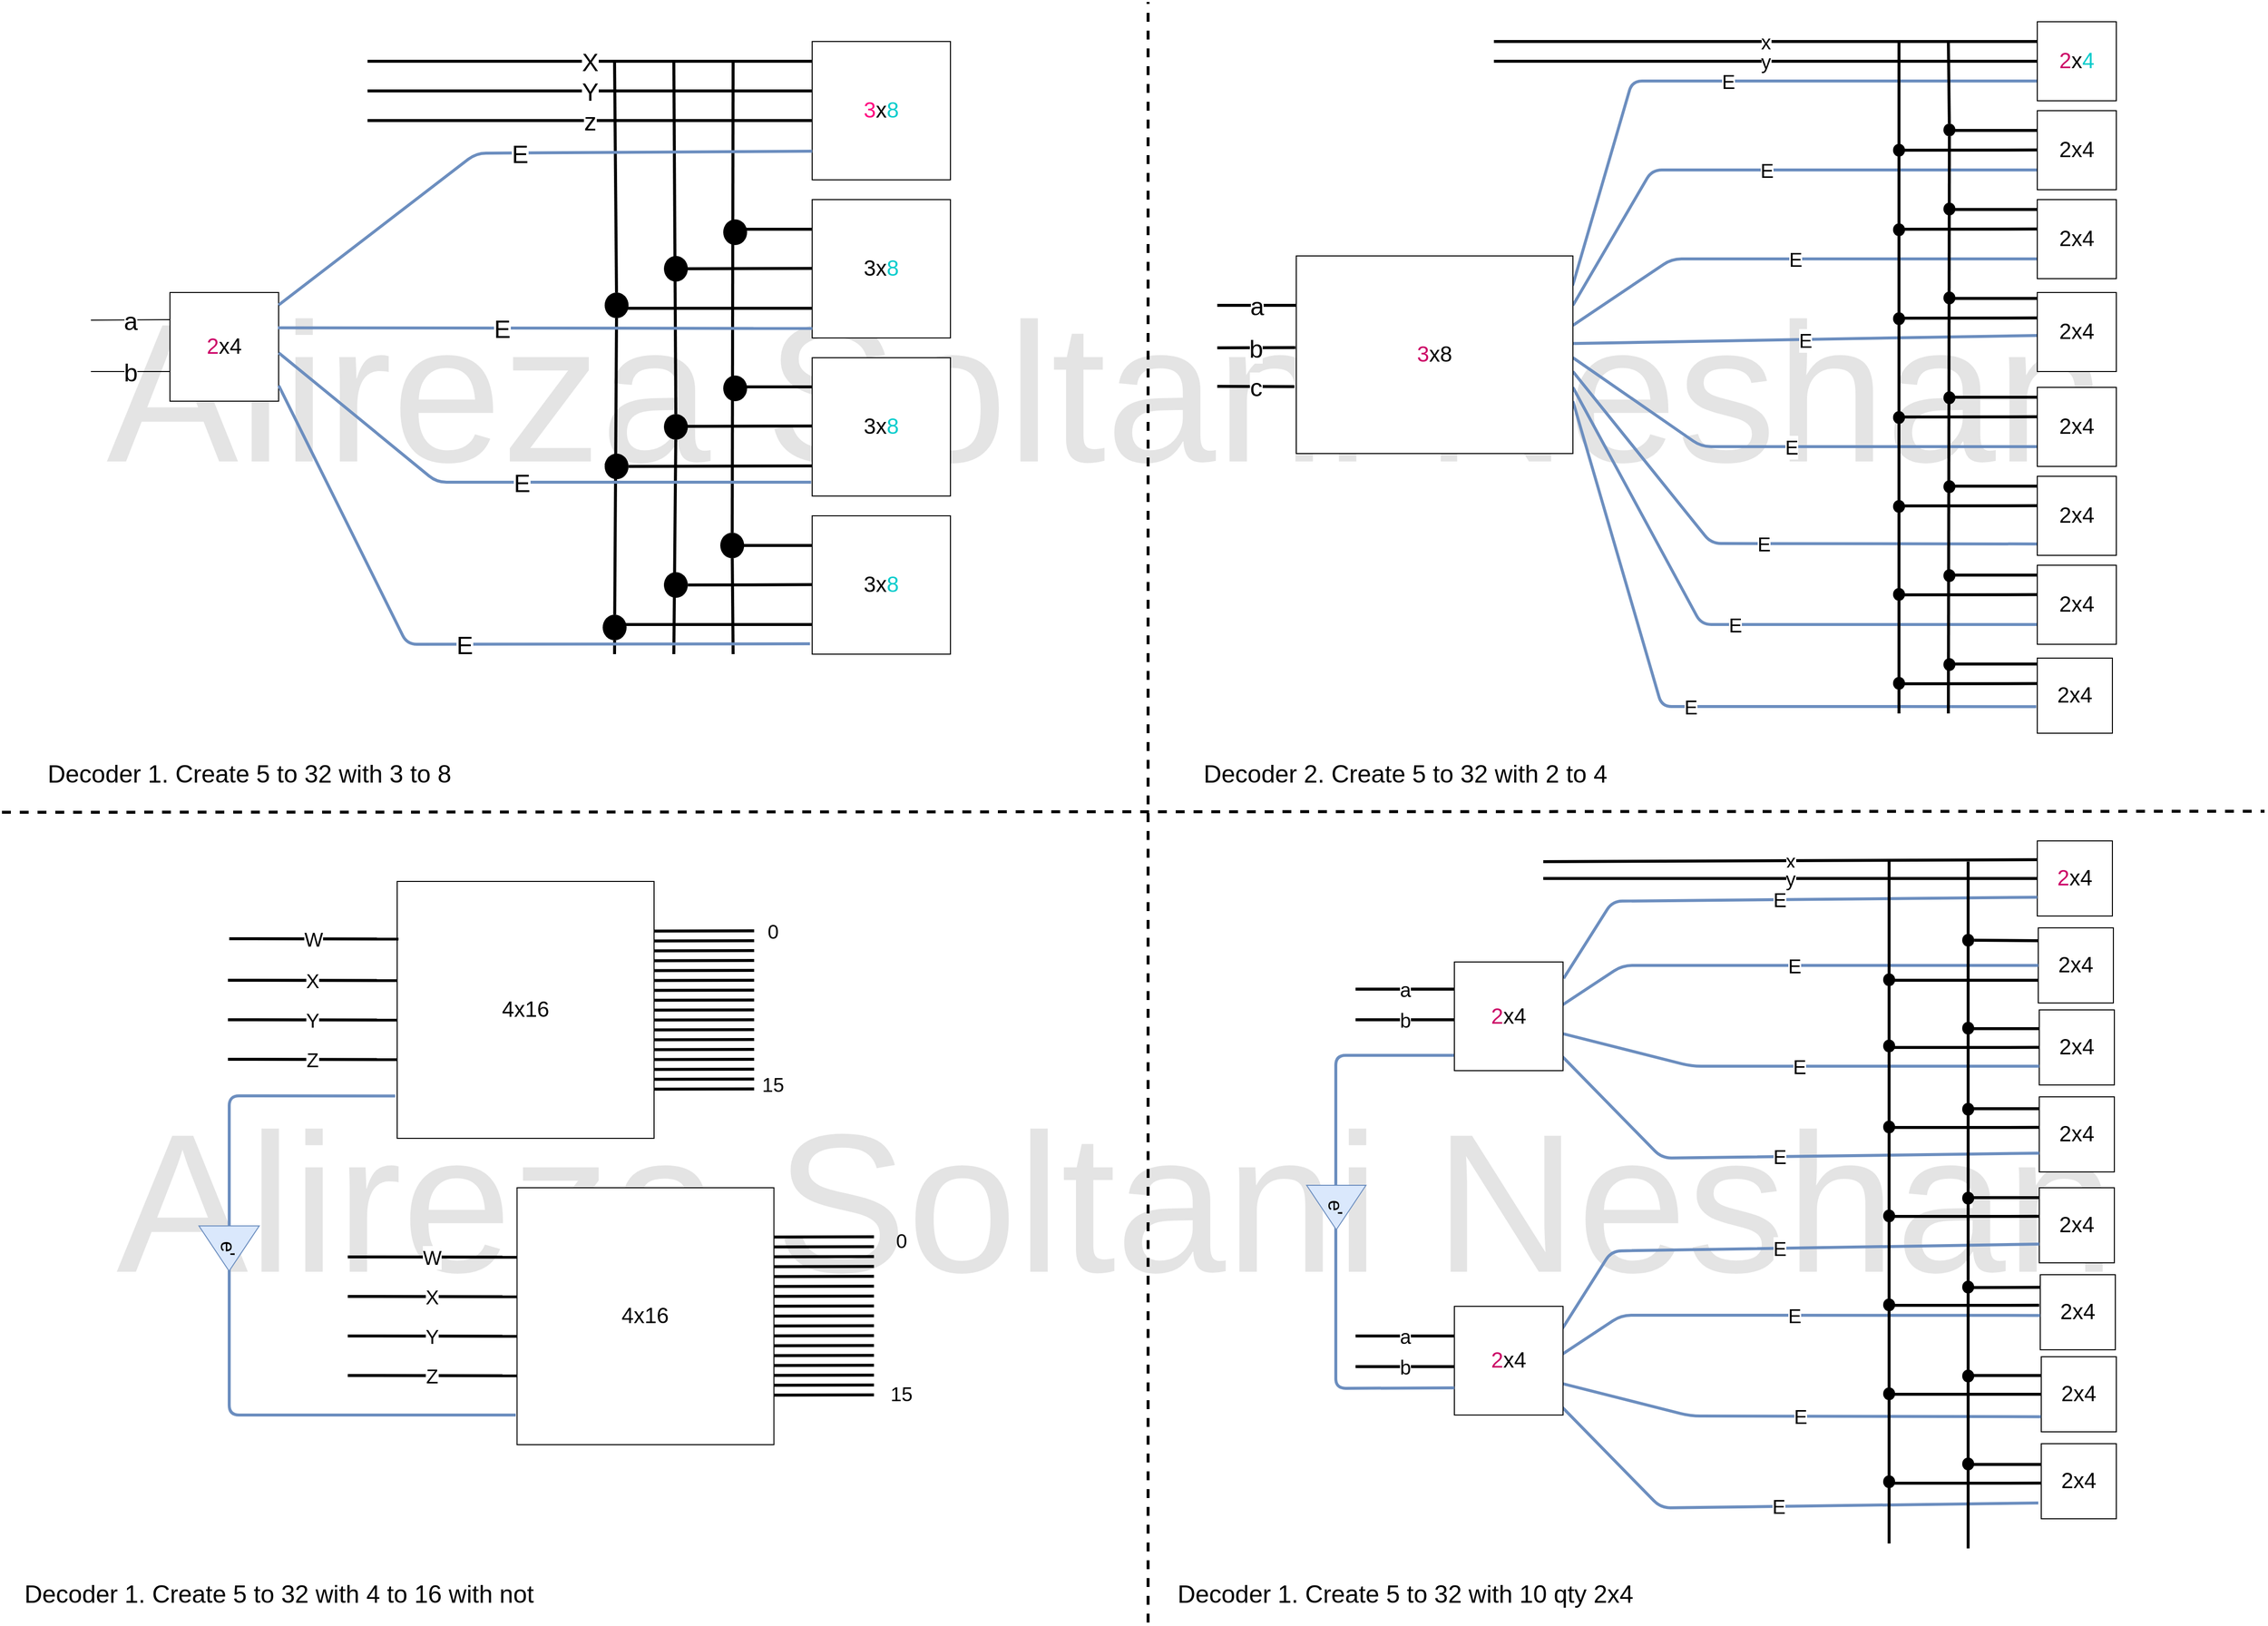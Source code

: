 <mxfile version="13.7.3" type="device" pages="2"><diagram id="Q1rrSBlblbM1661RMxPV" name="Page-1"><mxGraphModel dx="2364" dy="1604" grid="1" gridSize="10" guides="1" tooltips="1" connect="1" arrows="1" fold="1" page="1" pageScale="1" pageWidth="1169" pageHeight="827" math="0" shadow="0"><root><mxCell id="0"/><mxCell id="1" parent="0"/><mxCell id="_cbuu7JOv3_U3fUvlRm5-253" value="&lt;font style=&quot;font-size: 200px&quot;&gt;Alireza Soltani Neshan&lt;/font&gt;" style="text;html=1;align=center;verticalAlign=middle;resizable=0;points=[];autosize=1;fontSize=20;textOpacity=10;" parent="1" vertex="1"><mxGeometry x="107" y="360" width="2040" height="90" as="geometry"/></mxCell><mxCell id="_cbuu7JOv3_U3fUvlRm5-254" value="&lt;font style=&quot;font-size: 200px&quot;&gt;Alireza Soltani Neshan&lt;/font&gt;" style="text;html=1;align=center;verticalAlign=middle;resizable=0;points=[];autosize=1;fontSize=20;textOpacity=10;" parent="1" vertex="1"><mxGeometry x="117" y="1180" width="2040" height="90" as="geometry"/></mxCell><mxCell id="_cbuu7JOv3_U3fUvlRm5-88" value="E" style="endArrow=none;html=1;strokeWidth=3;fontSize=20;exitX=0.999;exitY=0.15;exitDx=0;exitDy=0;entryX=0;entryY=0.75;entryDx=0;entryDy=0;exitPerimeter=0;fillColor=#dae8fc;strokeColor=#6c8ebf;" parent="1" source="_cbuu7JOv3_U3fUvlRm5-87" target="_cbuu7JOv3_U3fUvlRm5-70" edge="1"><mxGeometry width="50" height="50" relative="1" as="geometry"><mxPoint x="1660" y="250" as="sourcePoint"/><mxPoint x="1710" y="200" as="targetPoint"/><Array as="points"><mxPoint x="1660" y="90"/></Array></mxGeometry></mxCell><mxCell id="_cbuu7JOv3_U3fUvlRm5-89" value="E" style="endArrow=none;html=1;strokeWidth=3;fontSize=20;exitX=1;exitY=0.25;exitDx=0;exitDy=0;entryX=0;entryY=0.75;entryDx=0;entryDy=0;fillColor=#dae8fc;strokeColor=#6c8ebf;" parent="1" source="_cbuu7JOv3_U3fUvlRm5-87" target="_cbuu7JOv3_U3fUvlRm5-79" edge="1"><mxGeometry width="50" height="50" relative="1" as="geometry"><mxPoint x="1611.75" y="312" as="sourcePoint"/><mxPoint x="2080" y="100" as="targetPoint"/><Array as="points"><mxPoint x="1680" y="180"/></Array></mxGeometry></mxCell><mxCell id="_cbuu7JOv3_U3fUvlRm5-90" value="E" style="endArrow=none;html=1;strokeWidth=3;fontSize=20;exitX=1;exitY=0.351;exitDx=0;exitDy=0;entryX=0;entryY=0.75;entryDx=0;entryDy=0;exitPerimeter=0;fillColor=#dae8fc;strokeColor=#6c8ebf;" parent="1" source="_cbuu7JOv3_U3fUvlRm5-87" target="_cbuu7JOv3_U3fUvlRm5-80" edge="1"><mxGeometry width="50" height="50" relative="1" as="geometry"><mxPoint x="1610" y="327" as="sourcePoint"/><mxPoint x="2090" y="110" as="targetPoint"/><Array as="points"><mxPoint x="1700" y="270"/></Array></mxGeometry></mxCell><mxCell id="_cbuu7JOv3_U3fUvlRm5-91" value="E" style="endArrow=none;html=1;strokeWidth=3;fontSize=20;exitX=1.001;exitY=0.438;exitDx=0;exitDy=0;entryX=0.004;entryY=0.543;entryDx=0;entryDy=0;exitPerimeter=0;entryPerimeter=0;fillColor=#dae8fc;strokeColor=#6c8ebf;" parent="1" target="_cbuu7JOv3_U3fUvlRm5-81" edge="1"><mxGeometry width="50" height="50" relative="1" as="geometry"><mxPoint x="1600.35" y="355.6" as="sourcePoint"/><mxPoint x="2070" y="345.0" as="targetPoint"/></mxGeometry></mxCell><mxCell id="_cbuu7JOv3_U3fUvlRm5-92" value="E" style="endArrow=none;html=1;strokeWidth=3;fontSize=20;exitX=1.001;exitY=0.438;exitDx=0;exitDy=0;entryX=0;entryY=0.75;entryDx=0;entryDy=0;exitPerimeter=0;fillColor=#dae8fc;strokeColor=#6c8ebf;" parent="1" target="_cbuu7JOv3_U3fUvlRm5-82" edge="1"><mxGeometry width="50" height="50" relative="1" as="geometry"><mxPoint x="1600" y="370" as="sourcePoint"/><mxPoint x="2089.65" y="151.8" as="targetPoint"/><Array as="points"><mxPoint x="1730" y="460"/></Array></mxGeometry></mxCell><mxCell id="_cbuu7JOv3_U3fUvlRm5-93" value="E" style="endArrow=none;html=1;strokeWidth=3;fontSize=20;exitX=1.001;exitY=0.438;exitDx=0;exitDy=0;exitPerimeter=0;entryX=-0.002;entryY=0.856;entryDx=0;entryDy=0;entryPerimeter=0;fillColor=#dae8fc;strokeColor=#6c8ebf;" parent="1" target="_cbuu7JOv3_U3fUvlRm5-83" edge="1"><mxGeometry width="50" height="50" relative="1" as="geometry"><mxPoint x="1600" y="384" as="sourcePoint"/><mxPoint x="2040" y="530" as="targetPoint"/><Array as="points"><mxPoint x="1740" y="558"/></Array></mxGeometry></mxCell><mxCell id="_cbuu7JOv3_U3fUvlRm5-94" value="E" style="endArrow=none;html=1;strokeWidth=3;fontSize=20;exitX=1.001;exitY=0.438;exitDx=0;exitDy=0;entryX=0;entryY=0.75;entryDx=0;entryDy=0;exitPerimeter=0;fillColor=#dae8fc;strokeColor=#6c8ebf;" parent="1" target="_cbuu7JOv3_U3fUvlRm5-84" edge="1"><mxGeometry width="50" height="50" relative="1" as="geometry"><mxPoint x="1600" y="400" as="sourcePoint"/><mxPoint x="2089.65" y="181.8" as="targetPoint"/><Array as="points"><mxPoint x="1730" y="640"/></Array></mxGeometry></mxCell><mxCell id="_cbuu7JOv3_U3fUvlRm5-95" value="E" style="endArrow=none;html=1;strokeWidth=3;fontSize=20;exitX=1.001;exitY=0.438;exitDx=0;exitDy=0;exitPerimeter=0;entryX=-0.013;entryY=0.646;entryDx=0;entryDy=0;entryPerimeter=0;fillColor=#dae8fc;strokeColor=#6c8ebf;" parent="1" target="_cbuu7JOv3_U3fUvlRm5-85" edge="1"><mxGeometry width="50" height="50" relative="1" as="geometry"><mxPoint x="1600" y="414" as="sourcePoint"/><mxPoint x="2020" y="630" as="targetPoint"/><Array as="points"><mxPoint x="1690" y="723"/></Array></mxGeometry></mxCell><mxCell id="_cbuu7JOv3_U3fUvlRm5-2" value="&lt;font style=&quot;font-size: 22px&quot;&gt;&lt;font color=&quot;#cc0066&quot;&gt;2&lt;/font&gt;x4&lt;/font&gt;" style="whiteSpace=wrap;html=1;aspect=fixed;" parent="1" vertex="1"><mxGeometry x="180" y="304" width="110" height="110" as="geometry"/></mxCell><mxCell id="_cbuu7JOv3_U3fUvlRm5-7" value="&lt;font style=&quot;font-size: 22px&quot;&gt;&lt;font color=&quot;#ff0080&quot;&gt;3&lt;/font&gt;x&lt;font color=&quot;#00cccc&quot;&gt;8&lt;/font&gt;&lt;br&gt;&lt;/font&gt;" style="whiteSpace=wrap;html=1;aspect=fixed;" parent="1" vertex="1"><mxGeometry x="830" y="50" width="140" height="140" as="geometry"/></mxCell><mxCell id="_cbuu7JOv3_U3fUvlRm5-9" value="&lt;font style=&quot;font-size: 22px&quot;&gt;3x&lt;font color=&quot;#00cccc&quot;&gt;8&lt;/font&gt;&lt;br&gt;&lt;/font&gt;" style="whiteSpace=wrap;html=1;aspect=fixed;" parent="1" vertex="1"><mxGeometry x="830" y="210" width="140" height="140" as="geometry"/></mxCell><mxCell id="_cbuu7JOv3_U3fUvlRm5-10" value="&lt;font style=&quot;font-size: 22px&quot;&gt;3x&lt;font color=&quot;#00cccc&quot;&gt;8&lt;/font&gt;&lt;br&gt;&lt;/font&gt;" style="whiteSpace=wrap;html=1;aspect=fixed;" parent="1" vertex="1"><mxGeometry x="830" y="370" width="140" height="140" as="geometry"/></mxCell><mxCell id="_cbuu7JOv3_U3fUvlRm5-11" value="&lt;font style=&quot;font-size: 22px&quot;&gt;3x&lt;font color=&quot;#00cccc&quot;&gt;8&lt;/font&gt;&lt;br&gt;&lt;/font&gt;" style="whiteSpace=wrap;html=1;aspect=fixed;" parent="1" vertex="1"><mxGeometry x="830" y="530" width="140" height="140" as="geometry"/></mxCell><mxCell id="_cbuu7JOv3_U3fUvlRm5-13" value="a" style="endArrow=none;html=1;entryX=0;entryY=0.25;entryDx=0;entryDy=0;fontSize=25;" parent="1" target="_cbuu7JOv3_U3fUvlRm5-2" edge="1"><mxGeometry width="50" height="50" relative="1" as="geometry"><mxPoint x="100" y="332" as="sourcePoint"/><mxPoint x="110" y="304" as="targetPoint"/></mxGeometry></mxCell><mxCell id="_cbuu7JOv3_U3fUvlRm5-14" value="b" style="endArrow=none;html=1;entryX=0.003;entryY=0.727;entryDx=0;entryDy=0;entryPerimeter=0;fontSize=25;" parent="1" target="_cbuu7JOv3_U3fUvlRm5-2" edge="1"><mxGeometry width="50" height="50" relative="1" as="geometry"><mxPoint x="100" y="384" as="sourcePoint"/><mxPoint x="178" y="384" as="targetPoint"/></mxGeometry></mxCell><mxCell id="_cbuu7JOv3_U3fUvlRm5-18" value="&lt;font style=&quot;font-size: 25px&quot;&gt;X&lt;/font&gt;" style="endArrow=none;html=1;strokeWidth=3;" parent="1" edge="1"><mxGeometry width="50" height="50" relative="1" as="geometry"><mxPoint x="380" y="70" as="sourcePoint"/><mxPoint x="830" y="70" as="targetPoint"/></mxGeometry></mxCell><mxCell id="_cbuu7JOv3_U3fUvlRm5-19" value="&lt;font style=&quot;font-size: 25px&quot;&gt;Y&lt;/font&gt;" style="endArrow=none;html=1;strokeWidth=3;" parent="1" edge="1"><mxGeometry width="50" height="50" relative="1" as="geometry"><mxPoint x="380" y="100" as="sourcePoint"/><mxPoint x="830" y="100" as="targetPoint"/></mxGeometry></mxCell><mxCell id="_cbuu7JOv3_U3fUvlRm5-20" value="&lt;font style=&quot;font-size: 25px&quot;&gt;z&lt;/font&gt;" style="endArrow=none;html=1;strokeWidth=3;" parent="1" edge="1"><mxGeometry width="50" height="50" relative="1" as="geometry"><mxPoint x="380" y="130" as="sourcePoint"/><mxPoint x="830" y="130" as="targetPoint"/></mxGeometry></mxCell><mxCell id="_cbuu7JOv3_U3fUvlRm5-21" value="" style="endArrow=none;html=1;strokeWidth=3;" parent="1" source="_cbuu7JOv3_U3fUvlRm5-55" edge="1"><mxGeometry width="50" height="50" relative="1" as="geometry"><mxPoint x="750" y="670" as="sourcePoint"/><mxPoint x="750" y="70" as="targetPoint"/></mxGeometry></mxCell><mxCell id="_cbuu7JOv3_U3fUvlRm5-22" value="" style="endArrow=none;html=1;strokeWidth=3;" parent="1" source="_cbuu7JOv3_U3fUvlRm5-49" edge="1"><mxGeometry width="50" height="50" relative="1" as="geometry"><mxPoint x="690" y="670.0" as="sourcePoint"/><mxPoint x="690" y="70" as="targetPoint"/></mxGeometry></mxCell><mxCell id="_cbuu7JOv3_U3fUvlRm5-23" value="" style="endArrow=none;html=1;strokeWidth=3;" parent="1" source="_cbuu7JOv3_U3fUvlRm5-40" edge="1"><mxGeometry width="50" height="50" relative="1" as="geometry"><mxPoint x="630" y="670.0" as="sourcePoint"/><mxPoint x="630" y="70" as="targetPoint"/></mxGeometry></mxCell><mxCell id="_cbuu7JOv3_U3fUvlRm5-24" value="" style="endArrow=none;html=1;strokeWidth=3;" parent="1" edge="1"><mxGeometry width="50" height="50" relative="1" as="geometry"><mxPoint x="750" y="240" as="sourcePoint"/><mxPoint x="830" y="240" as="targetPoint"/></mxGeometry></mxCell><mxCell id="_cbuu7JOv3_U3fUvlRm5-26" value="" style="endArrow=none;html=1;strokeWidth=3;" parent="1" edge="1"><mxGeometry width="50" height="50" relative="1" as="geometry"><mxPoint x="690" y="280" as="sourcePoint"/><mxPoint x="830" y="279.66" as="targetPoint"/></mxGeometry></mxCell><mxCell id="_cbuu7JOv3_U3fUvlRm5-27" value="" style="endArrow=none;html=1;strokeWidth=3;" parent="1" edge="1"><mxGeometry width="50" height="50" relative="1" as="geometry"><mxPoint x="630" y="320" as="sourcePoint"/><mxPoint x="830" y="320.0" as="targetPoint"/></mxGeometry></mxCell><mxCell id="_cbuu7JOv3_U3fUvlRm5-28" value="" style="endArrow=none;html=1;strokeWidth=3;" parent="1" edge="1"><mxGeometry width="50" height="50" relative="1" as="geometry"><mxPoint x="750" y="399.5" as="sourcePoint"/><mxPoint x="830" y="399.5" as="targetPoint"/></mxGeometry></mxCell><mxCell id="_cbuu7JOv3_U3fUvlRm5-29" value="" style="endArrow=none;html=1;strokeWidth=3;" parent="1" edge="1"><mxGeometry width="50" height="50" relative="1" as="geometry"><mxPoint x="690" y="439.5" as="sourcePoint"/><mxPoint x="830" y="439.16" as="targetPoint"/></mxGeometry></mxCell><mxCell id="_cbuu7JOv3_U3fUvlRm5-30" value="" style="endArrow=none;html=1;strokeWidth=3;" parent="1" source="_cbuu7JOv3_U3fUvlRm5-51" edge="1"><mxGeometry width="50" height="50" relative="1" as="geometry"><mxPoint x="630" y="479.5" as="sourcePoint"/><mxPoint x="830" y="479.5" as="targetPoint"/></mxGeometry></mxCell><mxCell id="_cbuu7JOv3_U3fUvlRm5-31" value="" style="endArrow=none;html=1;strokeWidth=3;" parent="1" edge="1"><mxGeometry width="50" height="50" relative="1" as="geometry"><mxPoint x="750" y="560" as="sourcePoint"/><mxPoint x="830" y="560" as="targetPoint"/></mxGeometry></mxCell><mxCell id="_cbuu7JOv3_U3fUvlRm5-32" value="" style="endArrow=none;html=1;strokeWidth=3;" parent="1" source="_cbuu7JOv3_U3fUvlRm5-57" edge="1"><mxGeometry width="50" height="50" relative="1" as="geometry"><mxPoint x="690" y="600" as="sourcePoint"/><mxPoint x="830" y="599.66" as="targetPoint"/></mxGeometry></mxCell><mxCell id="_cbuu7JOv3_U3fUvlRm5-33" value="" style="endArrow=none;html=1;strokeWidth=3;" parent="1" edge="1"><mxGeometry width="50" height="50" relative="1" as="geometry"><mxPoint x="630" y="640" as="sourcePoint"/><mxPoint x="830" y="640" as="targetPoint"/></mxGeometry></mxCell><mxCell id="_cbuu7JOv3_U3fUvlRm5-34" value="" style="ellipse;whiteSpace=wrap;html=1;strokeColor=none;fillColor=#000000;" parent="1" vertex="1"><mxGeometry x="740" y="230" width="24.19" height="26" as="geometry"/></mxCell><mxCell id="_cbuu7JOv3_U3fUvlRm5-37" value="" style="ellipse;whiteSpace=wrap;html=1;strokeColor=none;fillColor=#000000;" parent="1" vertex="1"><mxGeometry x="680" y="267" width="24.19" height="26" as="geometry"/></mxCell><mxCell id="_cbuu7JOv3_U3fUvlRm5-40" value="" style="ellipse;whiteSpace=wrap;html=1;strokeColor=none;fillColor=#000000;" parent="1" vertex="1"><mxGeometry x="620" y="304" width="24.19" height="26" as="geometry"/></mxCell><mxCell id="_cbuu7JOv3_U3fUvlRm5-41" value="" style="endArrow=none;html=1;strokeWidth=3;" parent="1" source="_cbuu7JOv3_U3fUvlRm5-59" target="_cbuu7JOv3_U3fUvlRm5-40" edge="1"><mxGeometry width="50" height="50" relative="1" as="geometry"><mxPoint x="630" y="670.0" as="sourcePoint"/><mxPoint x="630" y="70" as="targetPoint"/></mxGeometry></mxCell><mxCell id="_cbuu7JOv3_U3fUvlRm5-47" value="" style="ellipse;whiteSpace=wrap;html=1;strokeColor=none;fillColor=#000000;" parent="1" vertex="1"><mxGeometry x="740" y="388" width="24.19" height="26" as="geometry"/></mxCell><mxCell id="_cbuu7JOv3_U3fUvlRm5-49" value="" style="ellipse;whiteSpace=wrap;html=1;strokeColor=none;fillColor=#000000;" parent="1" vertex="1"><mxGeometry x="680" y="427" width="24.19" height="26" as="geometry"/></mxCell><mxCell id="_cbuu7JOv3_U3fUvlRm5-50" value="" style="endArrow=none;html=1;strokeWidth=3;" parent="1" target="_cbuu7JOv3_U3fUvlRm5-49" edge="1"><mxGeometry width="50" height="50" relative="1" as="geometry"><mxPoint x="690" y="670.0" as="sourcePoint"/><mxPoint x="690" y="70" as="targetPoint"/></mxGeometry></mxCell><mxCell id="_cbuu7JOv3_U3fUvlRm5-51" value="" style="ellipse;whiteSpace=wrap;html=1;strokeColor=none;fillColor=#000000;" parent="1" vertex="1"><mxGeometry x="620" y="467" width="24.19" height="26" as="geometry"/></mxCell><mxCell id="_cbuu7JOv3_U3fUvlRm5-54" value="" style="endArrow=none;html=1;strokeWidth=3;" parent="1" target="_cbuu7JOv3_U3fUvlRm5-51" edge="1"><mxGeometry width="50" height="50" relative="1" as="geometry"><mxPoint x="630" y="479.5" as="sourcePoint"/><mxPoint x="830" y="479.5" as="targetPoint"/></mxGeometry></mxCell><mxCell id="_cbuu7JOv3_U3fUvlRm5-55" value="" style="ellipse;whiteSpace=wrap;html=1;strokeColor=none;fillColor=#000000;" parent="1" vertex="1"><mxGeometry x="737" y="547" width="24.19" height="26" as="geometry"/></mxCell><mxCell id="_cbuu7JOv3_U3fUvlRm5-56" value="" style="endArrow=none;html=1;strokeWidth=3;" parent="1" target="_cbuu7JOv3_U3fUvlRm5-55" edge="1"><mxGeometry width="50" height="50" relative="1" as="geometry"><mxPoint x="750" y="670" as="sourcePoint"/><mxPoint x="750" y="70" as="targetPoint"/></mxGeometry></mxCell><mxCell id="_cbuu7JOv3_U3fUvlRm5-57" value="" style="ellipse;whiteSpace=wrap;html=1;strokeColor=none;fillColor=#000000;" parent="1" vertex="1"><mxGeometry x="680" y="587" width="24.19" height="26" as="geometry"/></mxCell><mxCell id="_cbuu7JOv3_U3fUvlRm5-58" value="" style="endArrow=none;html=1;strokeWidth=3;" parent="1" target="_cbuu7JOv3_U3fUvlRm5-57" edge="1"><mxGeometry width="50" height="50" relative="1" as="geometry"><mxPoint x="690" y="600" as="sourcePoint"/><mxPoint x="830" y="599.66" as="targetPoint"/></mxGeometry></mxCell><mxCell id="_cbuu7JOv3_U3fUvlRm5-59" value="" style="ellipse;whiteSpace=wrap;html=1;strokeColor=none;fillColor=#000000;" parent="1" vertex="1"><mxGeometry x="618" y="630" width="24.19" height="26" as="geometry"/></mxCell><mxCell id="_cbuu7JOv3_U3fUvlRm5-60" value="" style="endArrow=none;html=1;strokeWidth=3;" parent="1" target="_cbuu7JOv3_U3fUvlRm5-59" edge="1"><mxGeometry width="50" height="50" relative="1" as="geometry"><mxPoint x="630" y="670.0" as="sourcePoint"/><mxPoint x="632.021" y="330.0" as="targetPoint"/></mxGeometry></mxCell><mxCell id="_cbuu7JOv3_U3fUvlRm5-62" value="E" style="endArrow=none;html=1;strokeWidth=3;fontSize=25;fillColor=#dae8fc;strokeColor=#6c8ebf;" parent="1" source="_cbuu7JOv3_U3fUvlRm5-2" edge="1"><mxGeometry width="50" height="50" relative="1" as="geometry"><mxPoint x="290" y="334.5" as="sourcePoint"/><mxPoint x="830" y="161" as="targetPoint"/><Array as="points"><mxPoint x="490" y="163"/></Array></mxGeometry></mxCell><mxCell id="_cbuu7JOv3_U3fUvlRm5-63" value="" style="endArrow=none;html=1;strokeWidth=3;fontSize=25;entryX=0.001;entryY=0.91;entryDx=0;entryDy=0;entryPerimeter=0;exitX=0.993;exitY=0.325;exitDx=0;exitDy=0;exitPerimeter=0;fillColor=#dae8fc;strokeColor=#6c8ebf;" parent="1" source="_cbuu7JOv3_U3fUvlRm5-2" edge="1"><mxGeometry width="50" height="50" relative="1" as="geometry"><mxPoint x="290" y="340.44" as="sourcePoint"/><mxPoint x="830.14" y="340.4" as="targetPoint"/></mxGeometry></mxCell><mxCell id="_cbuu7JOv3_U3fUvlRm5-65" value="E" style="edgeLabel;html=1;align=center;verticalAlign=middle;resizable=0;points=[];fontSize=25;" parent="_cbuu7JOv3_U3fUvlRm5-63" vertex="1" connectable="0"><mxGeometry x="-0.161" relative="1" as="geometry"><mxPoint as="offset"/></mxGeometry></mxCell><mxCell id="_cbuu7JOv3_U3fUvlRm5-66" value="E" style="endArrow=none;html=1;strokeWidth=3;fontSize=25;entryX=-0.007;entryY=0.9;entryDx=0;entryDy=0;entryPerimeter=0;exitX=1.001;exitY=0.555;exitDx=0;exitDy=0;exitPerimeter=0;fillColor=#dae8fc;strokeColor=#6c8ebf;" parent="1" source="_cbuu7JOv3_U3fUvlRm5-2" target="_cbuu7JOv3_U3fUvlRm5-10" edge="1"><mxGeometry width="50" height="50" relative="1" as="geometry"><mxPoint x="340" y="410" as="sourcePoint"/><mxPoint x="390" y="360" as="targetPoint"/><Array as="points"><mxPoint x="450" y="496"/></Array></mxGeometry></mxCell><mxCell id="_cbuu7JOv3_U3fUvlRm5-68" value="E" style="endArrow=none;html=1;strokeWidth=3;fontSize=25;entryX=-0.016;entryY=0.925;entryDx=0;entryDy=0;entryPerimeter=0;exitX=1.001;exitY=0.856;exitDx=0;exitDy=0;exitPerimeter=0;fillColor=#dae8fc;strokeColor=#6c8ebf;" parent="1" source="_cbuu7JOv3_U3fUvlRm5-2" target="_cbuu7JOv3_U3fUvlRm5-11" edge="1"><mxGeometry width="50" height="50" relative="1" as="geometry"><mxPoint x="690" y="740" as="sourcePoint"/><mxPoint x="740" y="690" as="targetPoint"/><Array as="points"><mxPoint x="420" y="660"/></Array></mxGeometry></mxCell><mxCell id="_cbuu7JOv3_U3fUvlRm5-69" value="Decoder 1. Create 5 to 32 with 3 to 8" style="text;html=1;align=center;verticalAlign=middle;resizable=0;points=[];autosize=1;fontSize=25;" parent="1" vertex="1"><mxGeometry x="50" y="770" width="420" height="40" as="geometry"/></mxCell><mxCell id="_cbuu7JOv3_U3fUvlRm5-70" value="&lt;font style=&quot;font-size: 22px&quot;&gt;&lt;font color=&quot;#cc0066&quot;&gt;2&lt;/font&gt;x&lt;font color=&quot;#00cccc&quot;&gt;4&lt;/font&gt;&lt;/font&gt;" style="whiteSpace=wrap;html=1;aspect=fixed;" parent="1" vertex="1"><mxGeometry x="2070" y="30" width="80" height="80" as="geometry"/></mxCell><mxCell id="_cbuu7JOv3_U3fUvlRm5-72" value="&lt;font style=&quot;font-size: 22px&quot;&gt;4x16&lt;/font&gt;" style="whiteSpace=wrap;html=1;aspect=fixed;" parent="1" vertex="1"><mxGeometry x="410" y="900" width="260" height="260" as="geometry"/></mxCell><mxCell id="_cbuu7JOv3_U3fUvlRm5-73" value="" style="endArrow=none;dashed=1;html=1;strokeWidth=3;fontSize=25;" parent="1" edge="1"><mxGeometry width="50" height="50" relative="1" as="geometry"><mxPoint x="1170" y="1650" as="sourcePoint"/><mxPoint x="1170" y="10" as="targetPoint"/></mxGeometry></mxCell><mxCell id="_cbuu7JOv3_U3fUvlRm5-74" value="" style="endArrow=none;dashed=1;html=1;strokeWidth=3;fontSize=25;" parent="1" edge="1"><mxGeometry width="50" height="50" relative="1" as="geometry"><mxPoint x="10" y="830" as="sourcePoint"/><mxPoint x="2300" y="829" as="targetPoint"/></mxGeometry></mxCell><mxCell id="_cbuu7JOv3_U3fUvlRm5-75" value="Decoder 2. Create 5 to 32 with 2 to 4" style="text;html=1;align=center;verticalAlign=middle;resizable=0;points=[];autosize=1;fontSize=25;" parent="1" vertex="1"><mxGeometry x="1220" y="770" width="420" height="40" as="geometry"/></mxCell><mxCell id="_cbuu7JOv3_U3fUvlRm5-76" value="Decoder 1. Create 5 to 32 with 10 qty 2x4" style="text;html=1;align=center;verticalAlign=middle;resizable=0;points=[];autosize=1;fontSize=25;" parent="1" vertex="1"><mxGeometry x="1190" y="1600" width="480" height="40" as="geometry"/></mxCell><mxCell id="_cbuu7JOv3_U3fUvlRm5-77" value="Decoder 1. Create 5 to 32 with 4 to 16 with not" style="text;html=1;align=center;verticalAlign=middle;resizable=0;points=[];autosize=1;fontSize=25;" parent="1" vertex="1"><mxGeometry x="25" y="1600" width="530" height="40" as="geometry"/></mxCell><mxCell id="_cbuu7JOv3_U3fUvlRm5-79" value="&lt;font style=&quot;font-size: 22px&quot;&gt;2x4&lt;/font&gt;" style="whiteSpace=wrap;html=1;aspect=fixed;" parent="1" vertex="1"><mxGeometry x="2070" y="120" width="80" height="80" as="geometry"/></mxCell><mxCell id="_cbuu7JOv3_U3fUvlRm5-80" value="&lt;font style=&quot;font-size: 22px&quot;&gt;2x4&lt;/font&gt;" style="whiteSpace=wrap;html=1;aspect=fixed;" parent="1" vertex="1"><mxGeometry x="2070" y="210" width="80" height="80" as="geometry"/></mxCell><mxCell id="_cbuu7JOv3_U3fUvlRm5-81" value="&lt;font style=&quot;font-size: 22px&quot;&gt;2x4&lt;/font&gt;" style="whiteSpace=wrap;html=1;aspect=fixed;" parent="1" vertex="1"><mxGeometry x="2070" y="304" width="80" height="80" as="geometry"/></mxCell><mxCell id="_cbuu7JOv3_U3fUvlRm5-82" value="&lt;font style=&quot;font-size: 22px&quot;&gt;2x4&lt;/font&gt;" style="whiteSpace=wrap;html=1;aspect=fixed;" parent="1" vertex="1"><mxGeometry x="2070" y="400" width="80" height="80" as="geometry"/></mxCell><mxCell id="_cbuu7JOv3_U3fUvlRm5-83" value="&lt;font style=&quot;font-size: 22px&quot;&gt;2x4&lt;/font&gt;" style="whiteSpace=wrap;html=1;aspect=fixed;" parent="1" vertex="1"><mxGeometry x="2070" y="490" width="80" height="80" as="geometry"/></mxCell><mxCell id="_cbuu7JOv3_U3fUvlRm5-84" value="&lt;font style=&quot;font-size: 22px&quot;&gt;2x4&lt;/font&gt;" style="whiteSpace=wrap;html=1;aspect=fixed;" parent="1" vertex="1"><mxGeometry x="2070" y="580" width="80" height="80" as="geometry"/></mxCell><mxCell id="_cbuu7JOv3_U3fUvlRm5-85" value="&lt;font style=&quot;font-size: 22px&quot;&gt;2x4&lt;/font&gt;" style="whiteSpace=wrap;html=1;aspect=fixed;" parent="1" vertex="1"><mxGeometry x="2070" y="674" width="76" height="76" as="geometry"/></mxCell><mxCell id="_cbuu7JOv3_U3fUvlRm5-87" value="&lt;font style=&quot;font-size: 22px&quot;&gt;&lt;font color=&quot;#cc0066&quot;&gt;3&lt;/font&gt;x8&lt;/font&gt;" style="whiteSpace=wrap;html=1;" parent="1" vertex="1"><mxGeometry x="1320" y="267" width="280" height="200" as="geometry"/></mxCell><mxCell id="_cbuu7JOv3_U3fUvlRm5-96" value="a" style="endArrow=none;html=1;strokeWidth=3;fontSize=25;entryX=0;entryY=0.25;entryDx=0;entryDy=0;" parent="1" target="_cbuu7JOv3_U3fUvlRm5-87" edge="1"><mxGeometry width="50" height="50" relative="1" as="geometry"><mxPoint x="1240" y="317" as="sourcePoint"/><mxPoint x="1320" y="317" as="targetPoint"/></mxGeometry></mxCell><mxCell id="_cbuu7JOv3_U3fUvlRm5-97" value="b" style="endArrow=none;html=1;strokeWidth=3;fontSize=25;entryX=-0.003;entryY=0.464;entryDx=0;entryDy=0;entryPerimeter=0;" parent="1" target="_cbuu7JOv3_U3fUvlRm5-87" edge="1"><mxGeometry width="50" height="50" relative="1" as="geometry"><mxPoint x="1240" y="360" as="sourcePoint"/><mxPoint x="1300" y="360" as="targetPoint"/></mxGeometry></mxCell><mxCell id="_cbuu7JOv3_U3fUvlRm5-98" value="c" style="endArrow=none;html=1;strokeWidth=3;fontSize=25;entryX=-0.007;entryY=0.661;entryDx=0;entryDy=0;entryPerimeter=0;" parent="1" target="_cbuu7JOv3_U3fUvlRm5-87" edge="1"><mxGeometry width="50" height="50" relative="1" as="geometry"><mxPoint x="1240" y="399" as="sourcePoint"/><mxPoint x="1280" y="400" as="targetPoint"/></mxGeometry></mxCell><mxCell id="_cbuu7JOv3_U3fUvlRm5-99" value="x" style="endArrow=none;html=1;strokeWidth=3;fontSize=20;entryX=0;entryY=0.25;entryDx=0;entryDy=0;" parent="1" target="_cbuu7JOv3_U3fUvlRm5-70" edge="1"><mxGeometry width="50" height="50" relative="1" as="geometry"><mxPoint x="1520" y="50" as="sourcePoint"/><mxPoint x="1770" y="20" as="targetPoint"/></mxGeometry></mxCell><mxCell id="_cbuu7JOv3_U3fUvlRm5-100" value="y" style="endArrow=none;html=1;strokeWidth=3;fontSize=20;entryX=0;entryY=0.5;entryDx=0;entryDy=0;" parent="1" target="_cbuu7JOv3_U3fUvlRm5-70" edge="1"><mxGeometry width="50" height="50" relative="1" as="geometry"><mxPoint x="1520" y="70" as="sourcePoint"/><mxPoint x="1890" y="60" as="targetPoint"/></mxGeometry></mxCell><mxCell id="_cbuu7JOv3_U3fUvlRm5-101" value="" style="endArrow=none;html=1;strokeWidth=3;fontSize=20;" parent="1" source="_cbuu7JOv3_U3fUvlRm5-119" edge="1"><mxGeometry width="50" height="50" relative="1" as="geometry"><mxPoint x="1980" y="730" as="sourcePoint"/><mxPoint x="1980" y="50" as="targetPoint"/></mxGeometry></mxCell><mxCell id="_cbuu7JOv3_U3fUvlRm5-103" value="" style="endArrow=none;html=1;strokeWidth=3;fontSize=20;" parent="1" edge="1"><mxGeometry width="50" height="50" relative="1" as="geometry"><mxPoint x="1930" y="730" as="sourcePoint"/><mxPoint x="1930" y="50" as="targetPoint"/></mxGeometry></mxCell><mxCell id="_cbuu7JOv3_U3fUvlRm5-104" value="" style="endArrow=none;html=1;strokeWidth=3;fontSize=20;entryX=0;entryY=0.25;entryDx=0;entryDy=0;" parent="1" target="_cbuu7JOv3_U3fUvlRm5-79" edge="1"><mxGeometry width="50" height="50" relative="1" as="geometry"><mxPoint x="1980" y="140" as="sourcePoint"/><mxPoint x="2050" y="120" as="targetPoint"/></mxGeometry></mxCell><mxCell id="_cbuu7JOv3_U3fUvlRm5-105" value="" style="endArrow=none;html=1;strokeWidth=3;fontSize=20;entryX=0;entryY=0.25;entryDx=0;entryDy=0;" parent="1" edge="1"><mxGeometry width="50" height="50" relative="1" as="geometry"><mxPoint x="1930" y="160" as="sourcePoint"/><mxPoint x="2070" y="159.8" as="targetPoint"/></mxGeometry></mxCell><mxCell id="_cbuu7JOv3_U3fUvlRm5-106" value="" style="endArrow=none;html=1;strokeWidth=3;fontSize=20;entryX=0;entryY=0.25;entryDx=0;entryDy=0;" parent="1" edge="1"><mxGeometry width="50" height="50" relative="1" as="geometry"><mxPoint x="1930" y="240" as="sourcePoint"/><mxPoint x="2070" y="239.8" as="targetPoint"/></mxGeometry></mxCell><mxCell id="_cbuu7JOv3_U3fUvlRm5-107" value="" style="endArrow=none;html=1;strokeWidth=3;fontSize=20;entryX=0;entryY=0.25;entryDx=0;entryDy=0;" parent="1" edge="1"><mxGeometry width="50" height="50" relative="1" as="geometry"><mxPoint x="1980" y="220" as="sourcePoint"/><mxPoint x="2070" y="220" as="targetPoint"/></mxGeometry></mxCell><mxCell id="_cbuu7JOv3_U3fUvlRm5-108" value="" style="endArrow=none;html=1;strokeWidth=3;fontSize=20;entryX=0;entryY=0.25;entryDx=0;entryDy=0;" parent="1" edge="1"><mxGeometry width="50" height="50" relative="1" as="geometry"><mxPoint x="1930" y="330" as="sourcePoint"/><mxPoint x="2070" y="329.8" as="targetPoint"/></mxGeometry></mxCell><mxCell id="_cbuu7JOv3_U3fUvlRm5-109" value="" style="endArrow=none;html=1;strokeWidth=3;fontSize=20;entryX=0;entryY=0.25;entryDx=0;entryDy=0;" parent="1" edge="1"><mxGeometry width="50" height="50" relative="1" as="geometry"><mxPoint x="1980" y="310" as="sourcePoint"/><mxPoint x="2070" y="310" as="targetPoint"/></mxGeometry></mxCell><mxCell id="_cbuu7JOv3_U3fUvlRm5-110" value="" style="endArrow=none;html=1;strokeWidth=3;fontSize=20;entryX=0;entryY=0.25;entryDx=0;entryDy=0;" parent="1" edge="1"><mxGeometry width="50" height="50" relative="1" as="geometry"><mxPoint x="1930" y="430" as="sourcePoint"/><mxPoint x="2070" y="429.8" as="targetPoint"/></mxGeometry></mxCell><mxCell id="_cbuu7JOv3_U3fUvlRm5-111" value="" style="endArrow=none;html=1;strokeWidth=3;fontSize=20;entryX=0;entryY=0.25;entryDx=0;entryDy=0;" parent="1" edge="1"><mxGeometry width="50" height="50" relative="1" as="geometry"><mxPoint x="1980" y="410" as="sourcePoint"/><mxPoint x="2070" y="410" as="targetPoint"/></mxGeometry></mxCell><mxCell id="_cbuu7JOv3_U3fUvlRm5-112" value="" style="endArrow=none;html=1;strokeWidth=3;fontSize=20;entryX=0;entryY=0.25;entryDx=0;entryDy=0;" parent="1" edge="1"><mxGeometry width="50" height="50" relative="1" as="geometry"><mxPoint x="1930" y="520" as="sourcePoint"/><mxPoint x="2070" y="519.8" as="targetPoint"/></mxGeometry></mxCell><mxCell id="_cbuu7JOv3_U3fUvlRm5-113" value="" style="endArrow=none;html=1;strokeWidth=3;fontSize=20;entryX=0;entryY=0.25;entryDx=0;entryDy=0;" parent="1" edge="1"><mxGeometry width="50" height="50" relative="1" as="geometry"><mxPoint x="1980" y="500" as="sourcePoint"/><mxPoint x="2070" y="500" as="targetPoint"/></mxGeometry></mxCell><mxCell id="_cbuu7JOv3_U3fUvlRm5-114" value="" style="endArrow=none;html=1;strokeWidth=3;fontSize=20;entryX=0;entryY=0.25;entryDx=0;entryDy=0;" parent="1" edge="1"><mxGeometry width="50" height="50" relative="1" as="geometry"><mxPoint x="1930" y="610" as="sourcePoint"/><mxPoint x="2070" y="609.8" as="targetPoint"/></mxGeometry></mxCell><mxCell id="_cbuu7JOv3_U3fUvlRm5-115" value="" style="endArrow=none;html=1;strokeWidth=3;fontSize=20;entryX=0;entryY=0.25;entryDx=0;entryDy=0;" parent="1" edge="1"><mxGeometry width="50" height="50" relative="1" as="geometry"><mxPoint x="1980" y="590" as="sourcePoint"/><mxPoint x="2070" y="590" as="targetPoint"/></mxGeometry></mxCell><mxCell id="_cbuu7JOv3_U3fUvlRm5-116" value="" style="endArrow=none;html=1;strokeWidth=3;fontSize=20;entryX=0;entryY=0.25;entryDx=0;entryDy=0;" parent="1" edge="1"><mxGeometry width="50" height="50" relative="1" as="geometry"><mxPoint x="1930" y="700.0" as="sourcePoint"/><mxPoint x="2070" y="699.8" as="targetPoint"/></mxGeometry></mxCell><mxCell id="_cbuu7JOv3_U3fUvlRm5-117" value="" style="endArrow=none;html=1;strokeWidth=3;fontSize=20;entryX=0;entryY=0.25;entryDx=0;entryDy=0;" parent="1" edge="1"><mxGeometry width="50" height="50" relative="1" as="geometry"><mxPoint x="1980" y="680" as="sourcePoint"/><mxPoint x="2070" y="680" as="targetPoint"/></mxGeometry></mxCell><mxCell id="_cbuu7JOv3_U3fUvlRm5-119" value="" style="ellipse;whiteSpace=wrap;html=1;strokeColor=none;fillColor=#000000;" parent="1" vertex="1"><mxGeometry x="1975" y="133" width="12.1" height="13" as="geometry"/></mxCell><mxCell id="_cbuu7JOv3_U3fUvlRm5-122" value="" style="endArrow=none;html=1;strokeWidth=3;fontSize=20;" parent="1" target="_cbuu7JOv3_U3fUvlRm5-119" edge="1"><mxGeometry width="50" height="50" relative="1" as="geometry"><mxPoint x="1980" y="730" as="sourcePoint"/><mxPoint x="1980" y="50.0" as="targetPoint"/></mxGeometry></mxCell><mxCell id="_cbuu7JOv3_U3fUvlRm5-123" value="" style="ellipse;whiteSpace=wrap;html=1;strokeColor=none;fillColor=#000000;" parent="1" vertex="1"><mxGeometry x="1924" y="153.5" width="12.1" height="13" as="geometry"/></mxCell><mxCell id="_cbuu7JOv3_U3fUvlRm5-124" value="" style="ellipse;whiteSpace=wrap;html=1;strokeColor=none;fillColor=#000000;" parent="1" vertex="1"><mxGeometry x="1924" y="234" width="12.1" height="13" as="geometry"/></mxCell><mxCell id="_cbuu7JOv3_U3fUvlRm5-125" value="" style="ellipse;whiteSpace=wrap;html=1;strokeColor=none;fillColor=#000000;" parent="1" vertex="1"><mxGeometry x="1924" y="603" width="12.1" height="13" as="geometry"/></mxCell><mxCell id="_cbuu7JOv3_U3fUvlRm5-126" value="" style="ellipse;whiteSpace=wrap;html=1;strokeColor=none;fillColor=#000000;" parent="1" vertex="1"><mxGeometry x="1924" y="693" width="12.1" height="13" as="geometry"/></mxCell><mxCell id="_cbuu7JOv3_U3fUvlRm5-128" value="" style="ellipse;whiteSpace=wrap;html=1;strokeColor=none;fillColor=#000000;" parent="1" vertex="1"><mxGeometry x="1975" y="213" width="12.1" height="13" as="geometry"/></mxCell><mxCell id="_cbuu7JOv3_U3fUvlRm5-129" value="" style="ellipse;whiteSpace=wrap;html=1;strokeColor=none;fillColor=#000000;" parent="1" vertex="1"><mxGeometry x="1975" y="303" width="12.1" height="13" as="geometry"/></mxCell><mxCell id="_cbuu7JOv3_U3fUvlRm5-130" value="" style="ellipse;whiteSpace=wrap;html=1;strokeColor=none;fillColor=#000000;" parent="1" vertex="1"><mxGeometry x="1924" y="324" width="12.1" height="13" as="geometry"/></mxCell><mxCell id="_cbuu7JOv3_U3fUvlRm5-131" value="" style="ellipse;whiteSpace=wrap;html=1;strokeColor=none;fillColor=#000000;" parent="1" vertex="1"><mxGeometry x="1924" y="424" width="12.1" height="13" as="geometry"/></mxCell><mxCell id="_cbuu7JOv3_U3fUvlRm5-132" value="" style="ellipse;whiteSpace=wrap;html=1;strokeColor=none;fillColor=#000000;" parent="1" vertex="1"><mxGeometry x="1975" y="404" width="12.1" height="13" as="geometry"/></mxCell><mxCell id="_cbuu7JOv3_U3fUvlRm5-133" value="" style="ellipse;whiteSpace=wrap;html=1;strokeColor=none;fillColor=#000000;" parent="1" vertex="1"><mxGeometry x="1924" y="514" width="12.1" height="13" as="geometry"/></mxCell><mxCell id="_cbuu7JOv3_U3fUvlRm5-134" value="" style="ellipse;whiteSpace=wrap;html=1;strokeColor=none;fillColor=#000000;" parent="1" vertex="1"><mxGeometry x="1975" y="494" width="12.1" height="13" as="geometry"/></mxCell><mxCell id="_cbuu7JOv3_U3fUvlRm5-135" value="" style="ellipse;whiteSpace=wrap;html=1;strokeColor=none;fillColor=#000000;" parent="1" vertex="1"><mxGeometry x="1975" y="584" width="12.1" height="13" as="geometry"/></mxCell><mxCell id="_cbuu7JOv3_U3fUvlRm5-136" value="" style="ellipse;whiteSpace=wrap;html=1;strokeColor=none;fillColor=#000000;" parent="1" vertex="1"><mxGeometry x="1975" y="674" width="12.1" height="13" as="geometry"/></mxCell><mxCell id="_cbuu7JOv3_U3fUvlRm5-137" value="&lt;font style=&quot;font-size: 22px&quot;&gt;4x16&lt;/font&gt;" style="whiteSpace=wrap;html=1;aspect=fixed;" parent="1" vertex="1"><mxGeometry x="531.3" y="1210" width="260" height="260" as="geometry"/></mxCell><mxCell id="_cbuu7JOv3_U3fUvlRm5-138" value="W" style="endArrow=none;html=1;strokeWidth=3;fontSize=20;entryX=0.005;entryY=0.224;entryDx=0;entryDy=0;entryPerimeter=0;" parent="1" target="_cbuu7JOv3_U3fUvlRm5-72" edge="1"><mxGeometry width="50" height="50" relative="1" as="geometry"><mxPoint x="240" y="958" as="sourcePoint"/><mxPoint x="270" y="940" as="targetPoint"/></mxGeometry></mxCell><mxCell id="_cbuu7JOv3_U3fUvlRm5-139" value="X" style="endArrow=none;html=1;strokeWidth=3;fontSize=20;entryX=0.005;entryY=0.224;entryDx=0;entryDy=0;entryPerimeter=0;" parent="1" edge="1"><mxGeometry width="50" height="50" relative="1" as="geometry"><mxPoint x="238.7" y="1000" as="sourcePoint"/><mxPoint x="410.0" y="1000.24" as="targetPoint"/></mxGeometry></mxCell><mxCell id="_cbuu7JOv3_U3fUvlRm5-140" value="Y" style="endArrow=none;html=1;strokeWidth=3;fontSize=20;entryX=0.005;entryY=0.224;entryDx=0;entryDy=0;entryPerimeter=0;" parent="1" edge="1"><mxGeometry width="50" height="50" relative="1" as="geometry"><mxPoint x="238.7" y="1040" as="sourcePoint"/><mxPoint x="410" y="1040.24" as="targetPoint"/></mxGeometry></mxCell><mxCell id="_cbuu7JOv3_U3fUvlRm5-141" value="Z" style="endArrow=none;html=1;strokeWidth=3;fontSize=20;entryX=0.005;entryY=0.224;entryDx=0;entryDy=0;entryPerimeter=0;" parent="1" edge="1"><mxGeometry width="50" height="50" relative="1" as="geometry"><mxPoint x="238.7" y="1080" as="sourcePoint"/><mxPoint x="410" y="1080.24" as="targetPoint"/></mxGeometry></mxCell><mxCell id="_cbuu7JOv3_U3fUvlRm5-142" value="W" style="endArrow=none;html=1;strokeWidth=3;fontSize=20;entryX=0.005;entryY=0.224;entryDx=0;entryDy=0;entryPerimeter=0;" parent="1" edge="1"><mxGeometry width="50" height="50" relative="1" as="geometry"><mxPoint x="360.0" y="1280" as="sourcePoint"/><mxPoint x="531.3" y="1280.24" as="targetPoint"/></mxGeometry></mxCell><mxCell id="_cbuu7JOv3_U3fUvlRm5-143" value="X" style="endArrow=none;html=1;strokeWidth=3;fontSize=20;entryX=0.005;entryY=0.224;entryDx=0;entryDy=0;entryPerimeter=0;" parent="1" edge="1"><mxGeometry width="50" height="50" relative="1" as="geometry"><mxPoint x="360.0" y="1320" as="sourcePoint"/><mxPoint x="531.3" y="1320.24" as="targetPoint"/></mxGeometry></mxCell><mxCell id="_cbuu7JOv3_U3fUvlRm5-144" value="Y" style="endArrow=none;html=1;strokeWidth=3;fontSize=20;entryX=0.005;entryY=0.224;entryDx=0;entryDy=0;entryPerimeter=0;" parent="1" edge="1"><mxGeometry width="50" height="50" relative="1" as="geometry"><mxPoint x="360.0" y="1360" as="sourcePoint"/><mxPoint x="531.3" y="1360.24" as="targetPoint"/></mxGeometry></mxCell><mxCell id="_cbuu7JOv3_U3fUvlRm5-145" value="Z" style="endArrow=none;html=1;strokeWidth=3;fontSize=20;entryX=0.005;entryY=0.224;entryDx=0;entryDy=0;entryPerimeter=0;" parent="1" edge="1"><mxGeometry width="50" height="50" relative="1" as="geometry"><mxPoint x="360.0" y="1400" as="sourcePoint"/><mxPoint x="531.3" y="1400.24" as="targetPoint"/></mxGeometry></mxCell><mxCell id="_cbuu7JOv3_U3fUvlRm5-146" value="" style="endArrow=none;html=1;strokeWidth=3;fontSize=20;entryX=-0.008;entryY=0.835;entryDx=0;entryDy=0;entryPerimeter=0;fillColor=#dae8fc;strokeColor=#6c8ebf;" parent="1" target="_cbuu7JOv3_U3fUvlRm5-72" edge="1"><mxGeometry width="50" height="50" relative="1" as="geometry"><mxPoint x="530" y="1440" as="sourcePoint"/><mxPoint x="380" y="1110" as="targetPoint"/><Array as="points"><mxPoint x="240" y="1440"/><mxPoint x="240" y="1117"/></Array></mxGeometry></mxCell><mxCell id="_cbuu7JOv3_U3fUvlRm5-147" value="e'" style="triangle;whiteSpace=wrap;html=1;fillColor=#dae8fc;fontSize=20;rotation=90;strokeColor=#6c8ebf;" parent="1" vertex="1"><mxGeometry x="217" y="1241" width="45.75" height="61" as="geometry"/></mxCell><mxCell id="_cbuu7JOv3_U3fUvlRm5-150" value="" style="endArrow=none;html=1;strokeWidth=3;fontSize=20;exitX=0.995;exitY=0.02;exitDx=0;exitDy=0;exitPerimeter=0;" parent="1" edge="1"><mxGeometry width="50" height="50" relative="1" as="geometry"><mxPoint x="670.0" y="960.2" as="sourcePoint"/><mxPoint x="771.3" y="960" as="targetPoint"/></mxGeometry></mxCell><mxCell id="_cbuu7JOv3_U3fUvlRm5-151" value="" style="endArrow=none;html=1;strokeWidth=3;fontSize=20;exitX=0.995;exitY=0.02;exitDx=0;exitDy=0;exitPerimeter=0;" parent="1" edge="1"><mxGeometry width="50" height="50" relative="1" as="geometry"><mxPoint x="670.0" y="970.2" as="sourcePoint"/><mxPoint x="771.3" y="970" as="targetPoint"/></mxGeometry></mxCell><mxCell id="_cbuu7JOv3_U3fUvlRm5-152" value="" style="endArrow=none;html=1;strokeWidth=3;fontSize=20;exitX=0.995;exitY=0.02;exitDx=0;exitDy=0;exitPerimeter=0;" parent="1" edge="1"><mxGeometry width="50" height="50" relative="1" as="geometry"><mxPoint x="670.0" y="980.2" as="sourcePoint"/><mxPoint x="771.3" y="980" as="targetPoint"/></mxGeometry></mxCell><mxCell id="_cbuu7JOv3_U3fUvlRm5-153" value="" style="endArrow=none;html=1;strokeWidth=3;fontSize=20;exitX=0.995;exitY=0.02;exitDx=0;exitDy=0;exitPerimeter=0;" parent="1" edge="1"><mxGeometry width="50" height="50" relative="1" as="geometry"><mxPoint x="670.0" y="990.2" as="sourcePoint"/><mxPoint x="771.3" y="990" as="targetPoint"/></mxGeometry></mxCell><mxCell id="_cbuu7JOv3_U3fUvlRm5-154" value="" style="endArrow=none;html=1;strokeWidth=3;fontSize=20;exitX=0.995;exitY=0.02;exitDx=0;exitDy=0;exitPerimeter=0;" parent="1" edge="1"><mxGeometry width="50" height="50" relative="1" as="geometry"><mxPoint x="670.0" y="1000.2" as="sourcePoint"/><mxPoint x="771.3" y="1000" as="targetPoint"/></mxGeometry></mxCell><mxCell id="_cbuu7JOv3_U3fUvlRm5-155" value="" style="endArrow=none;html=1;strokeWidth=3;fontSize=20;exitX=0.995;exitY=0.02;exitDx=0;exitDy=0;exitPerimeter=0;" parent="1" edge="1"><mxGeometry width="50" height="50" relative="1" as="geometry"><mxPoint x="670.0" y="1010.2" as="sourcePoint"/><mxPoint x="771.3" y="1010" as="targetPoint"/></mxGeometry></mxCell><mxCell id="_cbuu7JOv3_U3fUvlRm5-156" value="" style="endArrow=none;html=1;strokeWidth=3;fontSize=20;exitX=0.995;exitY=0.02;exitDx=0;exitDy=0;exitPerimeter=0;" parent="1" edge="1"><mxGeometry width="50" height="50" relative="1" as="geometry"><mxPoint x="670.0" y="1020.2" as="sourcePoint"/><mxPoint x="771.3" y="1020" as="targetPoint"/></mxGeometry></mxCell><mxCell id="_cbuu7JOv3_U3fUvlRm5-157" value="" style="endArrow=none;html=1;strokeWidth=3;fontSize=20;exitX=0.995;exitY=0.02;exitDx=0;exitDy=0;exitPerimeter=0;" parent="1" edge="1"><mxGeometry width="50" height="50" relative="1" as="geometry"><mxPoint x="670.0" y="1030.2" as="sourcePoint"/><mxPoint x="771.3" y="1030" as="targetPoint"/></mxGeometry></mxCell><mxCell id="_cbuu7JOv3_U3fUvlRm5-158" value="" style="endArrow=none;html=1;strokeWidth=3;fontSize=20;exitX=0.995;exitY=0.02;exitDx=0;exitDy=0;exitPerimeter=0;" parent="1" edge="1"><mxGeometry width="50" height="50" relative="1" as="geometry"><mxPoint x="670.0" y="1040.2" as="sourcePoint"/><mxPoint x="771.3" y="1040" as="targetPoint"/></mxGeometry></mxCell><mxCell id="_cbuu7JOv3_U3fUvlRm5-159" value="" style="endArrow=none;html=1;strokeWidth=3;fontSize=20;exitX=0.995;exitY=0.02;exitDx=0;exitDy=0;exitPerimeter=0;" parent="1" edge="1"><mxGeometry width="50" height="50" relative="1" as="geometry"><mxPoint x="670.0" y="1050.2" as="sourcePoint"/><mxPoint x="771.3" y="1050" as="targetPoint"/></mxGeometry></mxCell><mxCell id="_cbuu7JOv3_U3fUvlRm5-160" value="" style="endArrow=none;html=1;strokeWidth=3;fontSize=20;exitX=0.995;exitY=0.02;exitDx=0;exitDy=0;exitPerimeter=0;" parent="1" edge="1"><mxGeometry width="50" height="50" relative="1" as="geometry"><mxPoint x="670.0" y="1060.2" as="sourcePoint"/><mxPoint x="771.3" y="1060" as="targetPoint"/></mxGeometry></mxCell><mxCell id="_cbuu7JOv3_U3fUvlRm5-161" value="" style="endArrow=none;html=1;strokeWidth=3;fontSize=20;exitX=0.995;exitY=0.02;exitDx=0;exitDy=0;exitPerimeter=0;" parent="1" edge="1"><mxGeometry width="50" height="50" relative="1" as="geometry"><mxPoint x="670.0" y="1070.2" as="sourcePoint"/><mxPoint x="771.3" y="1070" as="targetPoint"/></mxGeometry></mxCell><mxCell id="_cbuu7JOv3_U3fUvlRm5-162" value="" style="endArrow=none;html=1;strokeWidth=3;fontSize=20;exitX=0.995;exitY=0.02;exitDx=0;exitDy=0;exitPerimeter=0;" parent="1" edge="1"><mxGeometry width="50" height="50" relative="1" as="geometry"><mxPoint x="670.0" y="1080.2" as="sourcePoint"/><mxPoint x="771.3" y="1080" as="targetPoint"/></mxGeometry></mxCell><mxCell id="_cbuu7JOv3_U3fUvlRm5-163" value="" style="endArrow=none;html=1;strokeWidth=3;fontSize=20;exitX=0.995;exitY=0.02;exitDx=0;exitDy=0;exitPerimeter=0;" parent="1" edge="1"><mxGeometry width="50" height="50" relative="1" as="geometry"><mxPoint x="670.0" y="1090.2" as="sourcePoint"/><mxPoint x="771.3" y="1090" as="targetPoint"/></mxGeometry></mxCell><mxCell id="_cbuu7JOv3_U3fUvlRm5-164" value="" style="endArrow=none;html=1;strokeWidth=3;fontSize=20;exitX=0.995;exitY=0.02;exitDx=0;exitDy=0;exitPerimeter=0;" parent="1" edge="1"><mxGeometry width="50" height="50" relative="1" as="geometry"><mxPoint x="670.0" y="1100.2" as="sourcePoint"/><mxPoint x="771.3" y="1100" as="targetPoint"/></mxGeometry></mxCell><mxCell id="_cbuu7JOv3_U3fUvlRm5-165" value="" style="endArrow=none;html=1;strokeWidth=3;fontSize=20;exitX=0.995;exitY=0.02;exitDx=0;exitDy=0;exitPerimeter=0;" parent="1" edge="1"><mxGeometry width="50" height="50" relative="1" as="geometry"><mxPoint x="670.0" y="1110.2" as="sourcePoint"/><mxPoint x="771.3" y="1110" as="targetPoint"/></mxGeometry></mxCell><mxCell id="_cbuu7JOv3_U3fUvlRm5-167" value="" style="endArrow=none;html=1;strokeWidth=3;fontSize=20;exitX=0.995;exitY=0.02;exitDx=0;exitDy=0;exitPerimeter=0;" parent="1" edge="1"><mxGeometry width="50" height="50" relative="1" as="geometry"><mxPoint x="670.0" y="950.2" as="sourcePoint"/><mxPoint x="771.3" y="950" as="targetPoint"/></mxGeometry></mxCell><mxCell id="_cbuu7JOv3_U3fUvlRm5-168" value="" style="endArrow=none;html=1;strokeWidth=3;fontSize=20;exitX=0.995;exitY=0.02;exitDx=0;exitDy=0;exitPerimeter=0;" parent="1" edge="1"><mxGeometry width="50" height="50" relative="1" as="geometry"><mxPoint x="791.3" y="1269.86" as="sourcePoint"/><mxPoint x="892.6" y="1269.66" as="targetPoint"/></mxGeometry></mxCell><mxCell id="_cbuu7JOv3_U3fUvlRm5-169" value="" style="endArrow=none;html=1;strokeWidth=3;fontSize=20;exitX=0.995;exitY=0.02;exitDx=0;exitDy=0;exitPerimeter=0;" parent="1" edge="1"><mxGeometry width="50" height="50" relative="1" as="geometry"><mxPoint x="791.3" y="1279.86" as="sourcePoint"/><mxPoint x="892.6" y="1279.66" as="targetPoint"/></mxGeometry></mxCell><mxCell id="_cbuu7JOv3_U3fUvlRm5-170" value="" style="endArrow=none;html=1;strokeWidth=3;fontSize=20;exitX=0.995;exitY=0.02;exitDx=0;exitDy=0;exitPerimeter=0;" parent="1" edge="1"><mxGeometry width="50" height="50" relative="1" as="geometry"><mxPoint x="791.3" y="1289.86" as="sourcePoint"/><mxPoint x="892.6" y="1289.66" as="targetPoint"/></mxGeometry></mxCell><mxCell id="_cbuu7JOv3_U3fUvlRm5-171" value="" style="endArrow=none;html=1;strokeWidth=3;fontSize=20;exitX=0.995;exitY=0.02;exitDx=0;exitDy=0;exitPerimeter=0;" parent="1" edge="1"><mxGeometry width="50" height="50" relative="1" as="geometry"><mxPoint x="791.3" y="1299.86" as="sourcePoint"/><mxPoint x="892.6" y="1299.66" as="targetPoint"/></mxGeometry></mxCell><mxCell id="_cbuu7JOv3_U3fUvlRm5-172" value="" style="endArrow=none;html=1;strokeWidth=3;fontSize=20;exitX=0.995;exitY=0.02;exitDx=0;exitDy=0;exitPerimeter=0;" parent="1" edge="1"><mxGeometry width="50" height="50" relative="1" as="geometry"><mxPoint x="791.3" y="1309.86" as="sourcePoint"/><mxPoint x="892.6" y="1309.66" as="targetPoint"/></mxGeometry></mxCell><mxCell id="_cbuu7JOv3_U3fUvlRm5-173" value="" style="endArrow=none;html=1;strokeWidth=3;fontSize=20;exitX=0.995;exitY=0.02;exitDx=0;exitDy=0;exitPerimeter=0;" parent="1" edge="1"><mxGeometry width="50" height="50" relative="1" as="geometry"><mxPoint x="791.3" y="1319.86" as="sourcePoint"/><mxPoint x="892.6" y="1319.66" as="targetPoint"/></mxGeometry></mxCell><mxCell id="_cbuu7JOv3_U3fUvlRm5-174" value="" style="endArrow=none;html=1;strokeWidth=3;fontSize=20;exitX=0.995;exitY=0.02;exitDx=0;exitDy=0;exitPerimeter=0;" parent="1" edge="1"><mxGeometry width="50" height="50" relative="1" as="geometry"><mxPoint x="791.3" y="1329.86" as="sourcePoint"/><mxPoint x="892.6" y="1329.66" as="targetPoint"/></mxGeometry></mxCell><mxCell id="_cbuu7JOv3_U3fUvlRm5-175" value="" style="endArrow=none;html=1;strokeWidth=3;fontSize=20;exitX=0.995;exitY=0.02;exitDx=0;exitDy=0;exitPerimeter=0;" parent="1" edge="1"><mxGeometry width="50" height="50" relative="1" as="geometry"><mxPoint x="791.3" y="1339.86" as="sourcePoint"/><mxPoint x="892.6" y="1339.66" as="targetPoint"/></mxGeometry></mxCell><mxCell id="_cbuu7JOv3_U3fUvlRm5-176" value="" style="endArrow=none;html=1;strokeWidth=3;fontSize=20;exitX=0.995;exitY=0.02;exitDx=0;exitDy=0;exitPerimeter=0;" parent="1" edge="1"><mxGeometry width="50" height="50" relative="1" as="geometry"><mxPoint x="791.3" y="1349.86" as="sourcePoint"/><mxPoint x="892.6" y="1349.66" as="targetPoint"/></mxGeometry></mxCell><mxCell id="_cbuu7JOv3_U3fUvlRm5-177" value="" style="endArrow=none;html=1;strokeWidth=3;fontSize=20;exitX=0.995;exitY=0.02;exitDx=0;exitDy=0;exitPerimeter=0;" parent="1" edge="1"><mxGeometry width="50" height="50" relative="1" as="geometry"><mxPoint x="791.3" y="1359.86" as="sourcePoint"/><mxPoint x="892.6" y="1359.66" as="targetPoint"/></mxGeometry></mxCell><mxCell id="_cbuu7JOv3_U3fUvlRm5-178" value="" style="endArrow=none;html=1;strokeWidth=3;fontSize=20;exitX=0.995;exitY=0.02;exitDx=0;exitDy=0;exitPerimeter=0;" parent="1" edge="1"><mxGeometry width="50" height="50" relative="1" as="geometry"><mxPoint x="791.3" y="1369.86" as="sourcePoint"/><mxPoint x="892.6" y="1369.66" as="targetPoint"/></mxGeometry></mxCell><mxCell id="_cbuu7JOv3_U3fUvlRm5-179" value="" style="endArrow=none;html=1;strokeWidth=3;fontSize=20;exitX=0.995;exitY=0.02;exitDx=0;exitDy=0;exitPerimeter=0;" parent="1" edge="1"><mxGeometry width="50" height="50" relative="1" as="geometry"><mxPoint x="791.3" y="1379.86" as="sourcePoint"/><mxPoint x="892.6" y="1379.66" as="targetPoint"/></mxGeometry></mxCell><mxCell id="_cbuu7JOv3_U3fUvlRm5-180" value="" style="endArrow=none;html=1;strokeWidth=3;fontSize=20;exitX=0.995;exitY=0.02;exitDx=0;exitDy=0;exitPerimeter=0;" parent="1" edge="1"><mxGeometry width="50" height="50" relative="1" as="geometry"><mxPoint x="791.3" y="1389.86" as="sourcePoint"/><mxPoint x="892.6" y="1389.66" as="targetPoint"/></mxGeometry></mxCell><mxCell id="_cbuu7JOv3_U3fUvlRm5-181" value="" style="endArrow=none;html=1;strokeWidth=3;fontSize=20;exitX=0.995;exitY=0.02;exitDx=0;exitDy=0;exitPerimeter=0;" parent="1" edge="1"><mxGeometry width="50" height="50" relative="1" as="geometry"><mxPoint x="791.3" y="1399.86" as="sourcePoint"/><mxPoint x="892.6" y="1399.66" as="targetPoint"/></mxGeometry></mxCell><mxCell id="_cbuu7JOv3_U3fUvlRm5-182" value="" style="endArrow=none;html=1;strokeWidth=3;fontSize=20;exitX=0.995;exitY=0.02;exitDx=0;exitDy=0;exitPerimeter=0;" parent="1" edge="1"><mxGeometry width="50" height="50" relative="1" as="geometry"><mxPoint x="791.3" y="1409.86" as="sourcePoint"/><mxPoint x="892.6" y="1409.66" as="targetPoint"/></mxGeometry></mxCell><mxCell id="_cbuu7JOv3_U3fUvlRm5-183" value="" style="endArrow=none;html=1;strokeWidth=3;fontSize=20;exitX=0.995;exitY=0.02;exitDx=0;exitDy=0;exitPerimeter=0;" parent="1" edge="1"><mxGeometry width="50" height="50" relative="1" as="geometry"><mxPoint x="791.3" y="1419.86" as="sourcePoint"/><mxPoint x="892.6" y="1419.66" as="targetPoint"/></mxGeometry></mxCell><mxCell id="_cbuu7JOv3_U3fUvlRm5-184" value="" style="endArrow=none;html=1;strokeWidth=3;fontSize=20;exitX=0.995;exitY=0.02;exitDx=0;exitDy=0;exitPerimeter=0;" parent="1" edge="1"><mxGeometry width="50" height="50" relative="1" as="geometry"><mxPoint x="791.3" y="1259.86" as="sourcePoint"/><mxPoint x="892.6" y="1259.66" as="targetPoint"/></mxGeometry></mxCell><mxCell id="_cbuu7JOv3_U3fUvlRm5-185" value="0" style="text;html=1;align=center;verticalAlign=middle;resizable=0;points=[];autosize=1;fontSize=20;" parent="1" vertex="1"><mxGeometry x="775" y="935" width="30" height="30" as="geometry"/></mxCell><mxCell id="_cbuu7JOv3_U3fUvlRm5-186" value="15" style="text;html=1;align=center;verticalAlign=middle;resizable=0;points=[];autosize=1;fontSize=20;" parent="1" vertex="1"><mxGeometry x="770" y="1090" width="40" height="30" as="geometry"/></mxCell><mxCell id="_cbuu7JOv3_U3fUvlRm5-187" value="0" style="text;html=1;align=center;verticalAlign=middle;resizable=0;points=[];autosize=1;fontSize=20;" parent="1" vertex="1"><mxGeometry x="905" y="1247.5" width="30" height="30" as="geometry"/></mxCell><mxCell id="_cbuu7JOv3_U3fUvlRm5-188" value="15" style="text;html=1;align=center;verticalAlign=middle;resizable=0;points=[];autosize=1;fontSize=20;" parent="1" vertex="1"><mxGeometry x="900" y="1402.5" width="40" height="30" as="geometry"/></mxCell><mxCell id="_cbuu7JOv3_U3fUvlRm5-189" value="&lt;font style=&quot;font-size: 22px&quot;&gt;&lt;font color=&quot;#cc0066&quot;&gt;2&lt;/font&gt;x4&lt;/font&gt;" style="whiteSpace=wrap;html=1;aspect=fixed;" parent="1" vertex="1"><mxGeometry x="2070" y="859" width="76" height="76" as="geometry"/></mxCell><mxCell id="_cbuu7JOv3_U3fUvlRm5-190" value="&lt;font style=&quot;font-size: 22px&quot;&gt;2x4&lt;/font&gt;" style="whiteSpace=wrap;html=1;aspect=fixed;" parent="1" vertex="1"><mxGeometry x="2071" y="947" width="76" height="76" as="geometry"/></mxCell><mxCell id="_cbuu7JOv3_U3fUvlRm5-191" value="&lt;font style=&quot;font-size: 22px&quot;&gt;2x4&lt;/font&gt;" style="whiteSpace=wrap;html=1;aspect=fixed;" parent="1" vertex="1"><mxGeometry x="2072" y="1030" width="76" height="76" as="geometry"/></mxCell><mxCell id="_cbuu7JOv3_U3fUvlRm5-192" value="&lt;font style=&quot;font-size: 22px&quot;&gt;2x4&lt;/font&gt;" style="whiteSpace=wrap;html=1;aspect=fixed;" parent="1" vertex="1"><mxGeometry x="2072" y="1118" width="76" height="76" as="geometry"/></mxCell><mxCell id="_cbuu7JOv3_U3fUvlRm5-193" value="&lt;font style=&quot;font-size: 22px&quot;&gt;2x4&lt;/font&gt;" style="whiteSpace=wrap;html=1;aspect=fixed;" parent="1" vertex="1"><mxGeometry x="2072" y="1210" width="76" height="76" as="geometry"/></mxCell><mxCell id="_cbuu7JOv3_U3fUvlRm5-194" value="&lt;font style=&quot;font-size: 22px&quot;&gt;2x4&lt;/font&gt;" style="whiteSpace=wrap;html=1;aspect=fixed;" parent="1" vertex="1"><mxGeometry x="2073" y="1298" width="76" height="76" as="geometry"/></mxCell><mxCell id="_cbuu7JOv3_U3fUvlRm5-195" value="&lt;font style=&quot;font-size: 22px&quot;&gt;2x4&lt;/font&gt;" style="whiteSpace=wrap;html=1;aspect=fixed;" parent="1" vertex="1"><mxGeometry x="2074" y="1381" width="76" height="76" as="geometry"/></mxCell><mxCell id="_cbuu7JOv3_U3fUvlRm5-196" value="&lt;font style=&quot;font-size: 22px&quot;&gt;2x4&lt;/font&gt;" style="whiteSpace=wrap;html=1;aspect=fixed;" parent="1" vertex="1"><mxGeometry x="2074" y="1469" width="76" height="76" as="geometry"/></mxCell><mxCell id="_cbuu7JOv3_U3fUvlRm5-199" value="x" style="endArrow=none;html=1;strokeWidth=3;fontSize=20;entryX=0;entryY=0.25;entryDx=0;entryDy=0;" parent="1" target="_cbuu7JOv3_U3fUvlRm5-189" edge="1"><mxGeometry width="50" height="50" relative="1" as="geometry"><mxPoint x="1570" y="880" as="sourcePoint"/><mxPoint x="1770" y="880" as="targetPoint"/></mxGeometry></mxCell><mxCell id="_cbuu7JOv3_U3fUvlRm5-200" value="y" style="endArrow=none;html=1;strokeWidth=3;fontSize=20;entryX=0;entryY=0.5;entryDx=0;entryDy=0;" parent="1" target="_cbuu7JOv3_U3fUvlRm5-189" edge="1"><mxGeometry width="50" height="50" relative="1" as="geometry"><mxPoint x="1570" y="897" as="sourcePoint"/><mxPoint x="2060" y="900" as="targetPoint"/></mxGeometry></mxCell><mxCell id="_cbuu7JOv3_U3fUvlRm5-201" value="E" style="endArrow=none;html=1;strokeWidth=3;fontSize=20;entryX=0;entryY=0.75;entryDx=0;entryDy=0;exitX=1.005;exitY=0.152;exitDx=0;exitDy=0;exitPerimeter=0;fillColor=#dae8fc;strokeColor=#6c8ebf;" parent="1" source="_cbuu7JOv3_U3fUvlRm5-197" target="_cbuu7JOv3_U3fUvlRm5-189" edge="1"><mxGeometry width="50" height="50" relative="1" as="geometry"><mxPoint x="1820" y="980" as="sourcePoint"/><mxPoint x="1870" y="930" as="targetPoint"/><Array as="points"><mxPoint x="1640" y="920"/></Array></mxGeometry></mxCell><mxCell id="_cbuu7JOv3_U3fUvlRm5-202" value="E" style="endArrow=none;html=1;strokeWidth=3;fontSize=20;exitX=0.995;exitY=0.395;exitDx=0;exitDy=0;exitPerimeter=0;fillColor=#dae8fc;strokeColor=#6c8ebf;" parent="1" source="_cbuu7JOv3_U3fUvlRm5-197" target="_cbuu7JOv3_U3fUvlRm5-190" edge="1"><mxGeometry width="50" height="50" relative="1" as="geometry"><mxPoint x="1790" y="1080" as="sourcePoint"/><mxPoint x="1840" y="1030" as="targetPoint"/><Array as="points"><mxPoint x="1650" y="985"/></Array></mxGeometry></mxCell><mxCell id="_cbuu7JOv3_U3fUvlRm5-203" value="E" style="endArrow=none;html=1;strokeWidth=3;fontSize=20;entryX=0;entryY=0.75;entryDx=0;entryDy=0;exitX=1.002;exitY=0.661;exitDx=0;exitDy=0;exitPerimeter=0;fillColor=#dae8fc;strokeColor=#6c8ebf;" parent="1" source="_cbuu7JOv3_U3fUvlRm5-197" target="_cbuu7JOv3_U3fUvlRm5-191" edge="1"><mxGeometry width="50" height="50" relative="1" as="geometry"><mxPoint x="1900" y="1120" as="sourcePoint"/><mxPoint x="1950" y="1070" as="targetPoint"/><Array as="points"><mxPoint x="1720" y="1087"/></Array></mxGeometry></mxCell><mxCell id="_cbuu7JOv3_U3fUvlRm5-204" value="E" style="endArrow=none;html=1;strokeWidth=3;fontSize=20;entryX=0;entryY=0.75;entryDx=0;entryDy=0;exitX=0.997;exitY=0.873;exitDx=0;exitDy=0;exitPerimeter=0;fillColor=#dae8fc;strokeColor=#6c8ebf;" parent="1" source="_cbuu7JOv3_U3fUvlRm5-197" target="_cbuu7JOv3_U3fUvlRm5-192" edge="1"><mxGeometry width="50" height="50" relative="1" as="geometry"><mxPoint x="1710" y="1170" as="sourcePoint"/><mxPoint x="1760" y="1120" as="targetPoint"/><Array as="points"><mxPoint x="1690" y="1180"/></Array></mxGeometry></mxCell><mxCell id="_cbuu7JOv3_U3fUvlRm5-205" value="E" style="endArrow=none;html=1;strokeWidth=3;fontSize=20;entryX=0;entryY=0.75;entryDx=0;entryDy=0;exitX=1.005;exitY=0.152;exitDx=0;exitDy=0;exitPerimeter=0;fillColor=#dae8fc;strokeColor=#6c8ebf;" parent="1" target="_cbuu7JOv3_U3fUvlRm5-193" edge="1"><mxGeometry width="50" height="50" relative="1" as="geometry"><mxPoint x="1589.55" y="1352.22" as="sourcePoint"/><mxPoint x="2069" y="1270" as="targetPoint"/><Array as="points"><mxPoint x="1639" y="1274"/></Array></mxGeometry></mxCell><mxCell id="_cbuu7JOv3_U3fUvlRm5-206" value="E" style="endArrow=none;html=1;strokeWidth=3;fontSize=20;exitX=0.995;exitY=0.395;exitDx=0;exitDy=0;exitPerimeter=0;fillColor=#dae8fc;strokeColor=#6c8ebf;entryX=-0.002;entryY=0.542;entryDx=0;entryDy=0;entryPerimeter=0;" parent="1" target="_cbuu7JOv3_U3fUvlRm5-194" edge="1"><mxGeometry width="50" height="50" relative="1" as="geometry"><mxPoint x="1588.45" y="1378.95" as="sourcePoint"/><mxPoint x="2070" y="1339" as="targetPoint"/><Array as="points"><mxPoint x="1649" y="1339"/></Array></mxGeometry></mxCell><mxCell id="_cbuu7JOv3_U3fUvlRm5-207" value="E" style="endArrow=none;html=1;strokeWidth=3;fontSize=20;entryX=-0.004;entryY=0.799;entryDx=0;entryDy=0;exitX=1.002;exitY=0.661;exitDx=0;exitDy=0;exitPerimeter=0;fillColor=#dae8fc;strokeColor=#6c8ebf;entryPerimeter=0;" parent="1" target="_cbuu7JOv3_U3fUvlRm5-195" edge="1"><mxGeometry width="50" height="50" relative="1" as="geometry"><mxPoint x="1589.22" y="1408.21" as="sourcePoint"/><mxPoint x="2071.0" y="1441" as="targetPoint"/><Array as="points"><mxPoint x="1719" y="1441"/></Array></mxGeometry></mxCell><mxCell id="_cbuu7JOv3_U3fUvlRm5-208" value="E" style="endArrow=none;html=1;strokeWidth=3;fontSize=20;entryX=0;entryY=0.75;entryDx=0;entryDy=0;exitX=0.997;exitY=0.873;exitDx=0;exitDy=0;exitPerimeter=0;fillColor=#dae8fc;strokeColor=#6c8ebf;" parent="1" edge="1"><mxGeometry width="50" height="50" relative="1" as="geometry"><mxPoint x="1588.67" y="1431.53" as="sourcePoint"/><mxPoint x="2071.0" y="1529" as="targetPoint"/><Array as="points"><mxPoint x="1689" y="1534"/></Array></mxGeometry></mxCell><mxCell id="_cbuu7JOv3_U3fUvlRm5-198" value="&lt;font style=&quot;font-size: 22px&quot;&gt;&lt;font color=&quot;#cc0066&quot;&gt;2&lt;/font&gt;x4&lt;/font&gt;" style="whiteSpace=wrap;html=1;aspect=fixed;" parent="1" vertex="1"><mxGeometry x="1480" y="1330" width="110" height="110" as="geometry"/></mxCell><mxCell id="_cbuu7JOv3_U3fUvlRm5-197" value="&lt;font style=&quot;font-size: 22px&quot;&gt;&lt;font color=&quot;#cc0066&quot;&gt;2&lt;/font&gt;x4&lt;/font&gt;" style="whiteSpace=wrap;html=1;aspect=fixed;" parent="1" vertex="1"><mxGeometry x="1480" y="981.5" width="110" height="110" as="geometry"/></mxCell><mxCell id="_cbuu7JOv3_U3fUvlRm5-209" value="a" style="endArrow=none;html=1;strokeWidth=3;fontSize=20;entryX=0;entryY=0.25;entryDx=0;entryDy=0;" parent="1" target="_cbuu7JOv3_U3fUvlRm5-197" edge="1"><mxGeometry width="50" height="50" relative="1" as="geometry"><mxPoint x="1380" y="1009" as="sourcePoint"/><mxPoint x="1340" y="1056" as="targetPoint"/></mxGeometry></mxCell><mxCell id="_cbuu7JOv3_U3fUvlRm5-210" value="b" style="endArrow=none;html=1;strokeWidth=3;fontSize=20;entryX=0;entryY=0.25;entryDx=0;entryDy=0;" parent="1" edge="1"><mxGeometry width="50" height="50" relative="1" as="geometry"><mxPoint x="1380" y="1040" as="sourcePoint"/><mxPoint x="1480" y="1040" as="targetPoint"/></mxGeometry></mxCell><mxCell id="_cbuu7JOv3_U3fUvlRm5-211" value="a" style="endArrow=none;html=1;strokeWidth=3;fontSize=20;entryX=0;entryY=0.25;entryDx=0;entryDy=0;" parent="1" edge="1"><mxGeometry width="50" height="50" relative="1" as="geometry"><mxPoint x="1380" y="1360" as="sourcePoint"/><mxPoint x="1480" y="1360" as="targetPoint"/></mxGeometry></mxCell><mxCell id="_cbuu7JOv3_U3fUvlRm5-212" value="b" style="endArrow=none;html=1;strokeWidth=3;fontSize=20;entryX=0;entryY=0.25;entryDx=0;entryDy=0;" parent="1" edge="1"><mxGeometry width="50" height="50" relative="1" as="geometry"><mxPoint x="1380" y="1391" as="sourcePoint"/><mxPoint x="1480" y="1391" as="targetPoint"/></mxGeometry></mxCell><mxCell id="_cbuu7JOv3_U3fUvlRm5-214" value="" style="endArrow=none;html=1;strokeWidth=3;fontSize=20;entryX=-0.004;entryY=0.859;entryDx=0;entryDy=0;entryPerimeter=0;exitX=0;exitY=0.75;exitDx=0;exitDy=0;fillColor=#dae8fc;strokeColor=#6c8ebf;" parent="1" source="_cbuu7JOv3_U3fUvlRm5-198" target="_cbuu7JOv3_U3fUvlRm5-197" edge="1"><mxGeometry width="50" height="50" relative="1" as="geometry"><mxPoint x="1390" y="1160" as="sourcePoint"/><mxPoint x="1440" y="1110" as="targetPoint"/><Array as="points"><mxPoint x="1360" y="1413"/><mxPoint x="1360" y="1076"/></Array></mxGeometry></mxCell><mxCell id="_cbuu7JOv3_U3fUvlRm5-215" value="e'" style="triangle;whiteSpace=wrap;html=1;fillColor=#dae8fc;fontSize=20;rotation=90;strokeColor=#6c8ebf;" parent="1" vertex="1"><mxGeometry x="1338" y="1200" width="45" height="60" as="geometry"/></mxCell><mxCell id="_cbuu7JOv3_U3fUvlRm5-216" value="" style="endArrow=none;html=1;strokeWidth=3;fontSize=20;" parent="1" edge="1"><mxGeometry width="50" height="50" relative="1" as="geometry"><mxPoint x="1920" y="1570" as="sourcePoint"/><mxPoint x="1920" y="880" as="targetPoint"/></mxGeometry></mxCell><mxCell id="_cbuu7JOv3_U3fUvlRm5-217" value="" style="endArrow=none;html=1;strokeWidth=3;fontSize=20;" parent="1" edge="1"><mxGeometry width="50" height="50" relative="1" as="geometry"><mxPoint x="2000" y="1575" as="sourcePoint"/><mxPoint x="2000" y="880" as="targetPoint"/></mxGeometry></mxCell><mxCell id="_cbuu7JOv3_U3fUvlRm5-218" value="" style="endArrow=none;html=1;strokeWidth=3;fontSize=20;" parent="1" source="_cbuu7JOv3_U3fUvlRm5-236" edge="1"><mxGeometry width="50" height="50" relative="1" as="geometry"><mxPoint x="2001" y="960" as="sourcePoint"/><mxPoint x="2071" y="960" as="targetPoint"/></mxGeometry></mxCell><mxCell id="_cbuu7JOv3_U3fUvlRm5-219" value="" style="endArrow=none;html=1;strokeWidth=3;fontSize=20;" parent="1" edge="1"><mxGeometry width="50" height="50" relative="1" as="geometry"><mxPoint x="1921" y="1000" as="sourcePoint"/><mxPoint x="2071" y="1000" as="targetPoint"/></mxGeometry></mxCell><mxCell id="_cbuu7JOv3_U3fUvlRm5-224" value="" style="endArrow=none;html=1;strokeWidth=3;fontSize=20;entryX=0;entryY=0.25;entryDx=0;entryDy=0;" parent="1" target="_cbuu7JOv3_U3fUvlRm5-191" edge="1"><mxGeometry width="50" height="50" relative="1" as="geometry"><mxPoint x="2000" y="1049" as="sourcePoint"/><mxPoint x="2070" y="1050" as="targetPoint"/></mxGeometry></mxCell><mxCell id="_cbuu7JOv3_U3fUvlRm5-225" value="" style="endArrow=none;html=1;strokeWidth=3;fontSize=20;entryX=0;entryY=0.25;entryDx=0;entryDy=0;" parent="1" edge="1"><mxGeometry width="50" height="50" relative="1" as="geometry"><mxPoint x="1920" y="1068" as="sourcePoint"/><mxPoint x="2072" y="1067.93" as="targetPoint"/></mxGeometry></mxCell><mxCell id="_cbuu7JOv3_U3fUvlRm5-226" value="" style="endArrow=none;html=1;strokeWidth=3;fontSize=20;entryX=0;entryY=0.25;entryDx=0;entryDy=0;" parent="1" edge="1"><mxGeometry width="50" height="50" relative="1" as="geometry"><mxPoint x="2000.0" y="1130" as="sourcePoint"/><mxPoint x="2072" y="1130" as="targetPoint"/></mxGeometry></mxCell><mxCell id="_cbuu7JOv3_U3fUvlRm5-227" value="" style="endArrow=none;html=1;strokeWidth=3;fontSize=20;entryX=0;entryY=0.25;entryDx=0;entryDy=0;" parent="1" edge="1"><mxGeometry width="50" height="50" relative="1" as="geometry"><mxPoint x="1920" y="1149" as="sourcePoint"/><mxPoint x="2072" y="1148.93" as="targetPoint"/></mxGeometry></mxCell><mxCell id="_cbuu7JOv3_U3fUvlRm5-228" value="" style="endArrow=none;html=1;strokeWidth=3;fontSize=20;entryX=0;entryY=0.25;entryDx=0;entryDy=0;" parent="1" edge="1"><mxGeometry width="50" height="50" relative="1" as="geometry"><mxPoint x="2000.0" y="1220" as="sourcePoint"/><mxPoint x="2072" y="1220" as="targetPoint"/></mxGeometry></mxCell><mxCell id="_cbuu7JOv3_U3fUvlRm5-229" value="" style="endArrow=none;html=1;strokeWidth=3;fontSize=20;entryX=0;entryY=0.25;entryDx=0;entryDy=0;" parent="1" edge="1"><mxGeometry width="50" height="50" relative="1" as="geometry"><mxPoint x="1920" y="1239" as="sourcePoint"/><mxPoint x="2072" y="1238.93" as="targetPoint"/></mxGeometry></mxCell><mxCell id="_cbuu7JOv3_U3fUvlRm5-230" value="" style="endArrow=none;html=1;strokeWidth=3;fontSize=20;entryX=0.007;entryY=0.154;entryDx=0;entryDy=0;entryPerimeter=0;" parent="1" edge="1"><mxGeometry width="50" height="50" relative="1" as="geometry"><mxPoint x="1999.0" y="1311" as="sourcePoint"/><mxPoint x="2072.532" y="1310.704" as="targetPoint"/></mxGeometry></mxCell><mxCell id="_cbuu7JOv3_U3fUvlRm5-231" value="" style="endArrow=none;html=1;strokeWidth=3;fontSize=20;entryX=0;entryY=0.25;entryDx=0;entryDy=0;" parent="1" edge="1"><mxGeometry width="50" height="50" relative="1" as="geometry"><mxPoint x="1920" y="1329" as="sourcePoint"/><mxPoint x="2072" y="1328.93" as="targetPoint"/></mxGeometry></mxCell><mxCell id="_cbuu7JOv3_U3fUvlRm5-232" value="" style="endArrow=none;html=1;strokeWidth=3;fontSize=20;entryX=0;entryY=0.25;entryDx=0;entryDy=0;" parent="1" target="_cbuu7JOv3_U3fUvlRm5-195" edge="1"><mxGeometry width="50" height="50" relative="1" as="geometry"><mxPoint x="2000.0" y="1400" as="sourcePoint"/><mxPoint x="2072" y="1400" as="targetPoint"/></mxGeometry></mxCell><mxCell id="_cbuu7JOv3_U3fUvlRm5-233" value="" style="endArrow=none;html=1;strokeWidth=3;fontSize=20;entryX=0;entryY=0.5;entryDx=0;entryDy=0;" parent="1" target="_cbuu7JOv3_U3fUvlRm5-195" edge="1"><mxGeometry width="50" height="50" relative="1" as="geometry"><mxPoint x="1920" y="1419" as="sourcePoint"/><mxPoint x="2072" y="1418.93" as="targetPoint"/></mxGeometry></mxCell><mxCell id="_cbuu7JOv3_U3fUvlRm5-234" value="" style="endArrow=none;html=1;strokeWidth=3;fontSize=20;entryX=0;entryY=0.25;entryDx=0;entryDy=0;" parent="1" edge="1"><mxGeometry width="50" height="50" relative="1" as="geometry"><mxPoint x="2000" y="1490" as="sourcePoint"/><mxPoint x="2074" y="1490" as="targetPoint"/></mxGeometry></mxCell><mxCell id="_cbuu7JOv3_U3fUvlRm5-235" value="" style="endArrow=none;html=1;strokeWidth=3;fontSize=20;entryX=0;entryY=0.25;entryDx=0;entryDy=0;" parent="1" edge="1"><mxGeometry width="50" height="50" relative="1" as="geometry"><mxPoint x="1920" y="1509" as="sourcePoint"/><mxPoint x="2074" y="1508.93" as="targetPoint"/></mxGeometry></mxCell><mxCell id="_cbuu7JOv3_U3fUvlRm5-236" value="" style="ellipse;whiteSpace=wrap;html=1;strokeColor=none;fillColor=#000000;" parent="1" vertex="1"><mxGeometry x="1994" y="953" width="12.1" height="13" as="geometry"/></mxCell><mxCell id="_cbuu7JOv3_U3fUvlRm5-237" value="" style="endArrow=none;html=1;strokeWidth=3;fontSize=20;" parent="1" target="_cbuu7JOv3_U3fUvlRm5-236" edge="1"><mxGeometry width="50" height="50" relative="1" as="geometry"><mxPoint x="2001" y="960" as="sourcePoint"/><mxPoint x="2071" y="960" as="targetPoint"/></mxGeometry></mxCell><mxCell id="_cbuu7JOv3_U3fUvlRm5-239" value="" style="ellipse;whiteSpace=wrap;html=1;strokeColor=none;fillColor=#000000;" parent="1" vertex="1"><mxGeometry x="1914" y="993" width="12.1" height="13" as="geometry"/></mxCell><mxCell id="_cbuu7JOv3_U3fUvlRm5-241" value="" style="ellipse;whiteSpace=wrap;html=1;strokeColor=none;fillColor=#000000;" parent="1" vertex="1"><mxGeometry x="1914" y="1060" width="12.1" height="13" as="geometry"/></mxCell><mxCell id="_cbuu7JOv3_U3fUvlRm5-242" value="" style="ellipse;whiteSpace=wrap;html=1;strokeColor=none;fillColor=#000000;" parent="1" vertex="1"><mxGeometry x="1994" y="1042" width="12.1" height="13" as="geometry"/></mxCell><mxCell id="_cbuu7JOv3_U3fUvlRm5-243" value="" style="ellipse;whiteSpace=wrap;html=1;strokeColor=none;fillColor=#000000;" parent="1" vertex="1"><mxGeometry x="1994" y="1124" width="12.1" height="13" as="geometry"/></mxCell><mxCell id="_cbuu7JOv3_U3fUvlRm5-244" value="" style="ellipse;whiteSpace=wrap;html=1;strokeColor=none;fillColor=#000000;" parent="1" vertex="1"><mxGeometry x="1914" y="1142" width="12.1" height="13" as="geometry"/></mxCell><mxCell id="_cbuu7JOv3_U3fUvlRm5-245" value="" style="ellipse;whiteSpace=wrap;html=1;strokeColor=none;fillColor=#000000;" parent="1" vertex="1"><mxGeometry x="1914" y="1232" width="12.1" height="13" as="geometry"/></mxCell><mxCell id="_cbuu7JOv3_U3fUvlRm5-246" value="" style="ellipse;whiteSpace=wrap;html=1;strokeColor=none;fillColor=#000000;" parent="1" vertex="1"><mxGeometry x="1994" y="1214" width="12.1" height="13" as="geometry"/></mxCell><mxCell id="_cbuu7JOv3_U3fUvlRm5-247" value="" style="ellipse;whiteSpace=wrap;html=1;strokeColor=none;fillColor=#000000;" parent="1" vertex="1"><mxGeometry x="1914" y="1322" width="12.1" height="13" as="geometry"/></mxCell><mxCell id="_cbuu7JOv3_U3fUvlRm5-248" value="" style="ellipse;whiteSpace=wrap;html=1;strokeColor=none;fillColor=#000000;" parent="1" vertex="1"><mxGeometry x="1994" y="1304" width="12.1" height="13" as="geometry"/></mxCell><mxCell id="_cbuu7JOv3_U3fUvlRm5-249" value="" style="ellipse;whiteSpace=wrap;html=1;strokeColor=none;fillColor=#000000;" parent="1" vertex="1"><mxGeometry x="1914" y="1412" width="12.1" height="13" as="geometry"/></mxCell><mxCell id="_cbuu7JOv3_U3fUvlRm5-250" value="" style="ellipse;whiteSpace=wrap;html=1;strokeColor=none;fillColor=#000000;" parent="1" vertex="1"><mxGeometry x="1994" y="1394" width="12.1" height="13" as="geometry"/></mxCell><mxCell id="_cbuu7JOv3_U3fUvlRm5-251" value="" style="ellipse;whiteSpace=wrap;html=1;strokeColor=none;fillColor=#000000;" parent="1" vertex="1"><mxGeometry x="1914" y="1501" width="12.1" height="13" as="geometry"/></mxCell><mxCell id="_cbuu7JOv3_U3fUvlRm5-252" value="" style="ellipse;whiteSpace=wrap;html=1;strokeColor=none;fillColor=#000000;" parent="1" vertex="1"><mxGeometry x="1994" y="1483" width="12.1" height="13" as="geometry"/></mxCell></root></mxGraphModel></diagram><diagram id="LMJz7oLvk7kqCnX-EDr4" name="Page-2"><mxGraphModel dx="1195" dy="777" grid="1" gridSize="10" guides="1" tooltips="1" connect="1" arrows="1" fold="1" page="1" pageScale="1" pageWidth="1169" pageHeight="827" math="0" shadow="0"><root><mxCell id="Y3NhEuC_Rywo_tJpqaFj-0"/><mxCell id="Y3NhEuC_Rywo_tJpqaFj-1" parent="Y3NhEuC_Rywo_tJpqaFj-0"/><mxCell id="gaHK-H_f9Agt2SAfhbeu-0" value="Decoder 1. Create 5 to 32 with 10 qty 2x4" style="text;html=1;align=center;verticalAlign=middle;resizable=0;points=[];autosize=1;fontSize=25;" vertex="1" parent="Y3NhEuC_Rywo_tJpqaFj-1"><mxGeometry x="1190" y="1600" width="480" height="40" as="geometry"/></mxCell><mxCell id="gaHK-H_f9Agt2SAfhbeu-1" value="&lt;font style=&quot;font-size: 22px&quot;&gt;&lt;font color=&quot;#cc0066&quot;&gt;2&lt;/font&gt;x4&lt;/font&gt;" style="whiteSpace=wrap;html=1;aspect=fixed;" vertex="1" parent="Y3NhEuC_Rywo_tJpqaFj-1"><mxGeometry x="2070" y="859" width="76" height="76" as="geometry"/></mxCell><mxCell id="gaHK-H_f9Agt2SAfhbeu-2" value="&lt;font style=&quot;font-size: 22px&quot;&gt;2x4&lt;/font&gt;" style="whiteSpace=wrap;html=1;aspect=fixed;" vertex="1" parent="Y3NhEuC_Rywo_tJpqaFj-1"><mxGeometry x="2071" y="947" width="76" height="76" as="geometry"/></mxCell><mxCell id="gaHK-H_f9Agt2SAfhbeu-3" value="&lt;font style=&quot;font-size: 22px&quot;&gt;2x4&lt;/font&gt;" style="whiteSpace=wrap;html=1;aspect=fixed;" vertex="1" parent="Y3NhEuC_Rywo_tJpqaFj-1"><mxGeometry x="2072" y="1030" width="76" height="76" as="geometry"/></mxCell><mxCell id="gaHK-H_f9Agt2SAfhbeu-4" value="&lt;font style=&quot;font-size: 22px&quot;&gt;2x4&lt;/font&gt;" style="whiteSpace=wrap;html=1;aspect=fixed;" vertex="1" parent="Y3NhEuC_Rywo_tJpqaFj-1"><mxGeometry x="2072" y="1118" width="76" height="76" as="geometry"/></mxCell><mxCell id="gaHK-H_f9Agt2SAfhbeu-5" value="&lt;font style=&quot;font-size: 22px&quot;&gt;2x4&lt;/font&gt;" style="whiteSpace=wrap;html=1;aspect=fixed;" vertex="1" parent="Y3NhEuC_Rywo_tJpqaFj-1"><mxGeometry x="2072" y="1210" width="76" height="76" as="geometry"/></mxCell><mxCell id="gaHK-H_f9Agt2SAfhbeu-6" value="&lt;font style=&quot;font-size: 22px&quot;&gt;2x4&lt;/font&gt;" style="whiteSpace=wrap;html=1;aspect=fixed;" vertex="1" parent="Y3NhEuC_Rywo_tJpqaFj-1"><mxGeometry x="2073" y="1298" width="76" height="76" as="geometry"/></mxCell><mxCell id="gaHK-H_f9Agt2SAfhbeu-7" value="&lt;font style=&quot;font-size: 22px&quot;&gt;2x4&lt;/font&gt;" style="whiteSpace=wrap;html=1;aspect=fixed;" vertex="1" parent="Y3NhEuC_Rywo_tJpqaFj-1"><mxGeometry x="2074" y="1381" width="76" height="76" as="geometry"/></mxCell><mxCell id="gaHK-H_f9Agt2SAfhbeu-8" value="&lt;font style=&quot;font-size: 22px&quot;&gt;2x4&lt;/font&gt;" style="whiteSpace=wrap;html=1;aspect=fixed;" vertex="1" parent="Y3NhEuC_Rywo_tJpqaFj-1"><mxGeometry x="2074" y="1469" width="76" height="76" as="geometry"/></mxCell><mxCell id="gaHK-H_f9Agt2SAfhbeu-9" value="x" style="endArrow=none;html=1;strokeWidth=3;fontSize=20;entryX=0;entryY=0.25;entryDx=0;entryDy=0;" edge="1" parent="Y3NhEuC_Rywo_tJpqaFj-1" target="gaHK-H_f9Agt2SAfhbeu-1"><mxGeometry width="50" height="50" relative="1" as="geometry"><mxPoint x="1570" y="880" as="sourcePoint"/><mxPoint x="1770" y="880" as="targetPoint"/></mxGeometry></mxCell><mxCell id="gaHK-H_f9Agt2SAfhbeu-10" value="y" style="endArrow=none;html=1;strokeWidth=3;fontSize=20;entryX=0;entryY=0.5;entryDx=0;entryDy=0;" edge="1" parent="Y3NhEuC_Rywo_tJpqaFj-1" target="gaHK-H_f9Agt2SAfhbeu-1"><mxGeometry width="50" height="50" relative="1" as="geometry"><mxPoint x="1570" y="897" as="sourcePoint"/><mxPoint x="2060" y="900" as="targetPoint"/></mxGeometry></mxCell><mxCell id="gaHK-H_f9Agt2SAfhbeu-11" value="E" style="endArrow=none;html=1;strokeWidth=3;fontSize=20;entryX=0;entryY=0.75;entryDx=0;entryDy=0;exitX=1.005;exitY=0.152;exitDx=0;exitDy=0;exitPerimeter=0;fillColor=#dae8fc;strokeColor=#6c8ebf;" edge="1" parent="Y3NhEuC_Rywo_tJpqaFj-1" source="gaHK-H_f9Agt2SAfhbeu-20" target="gaHK-H_f9Agt2SAfhbeu-1"><mxGeometry width="50" height="50" relative="1" as="geometry"><mxPoint x="1820" y="980" as="sourcePoint"/><mxPoint x="1870" y="930" as="targetPoint"/><Array as="points"><mxPoint x="1640" y="920"/></Array></mxGeometry></mxCell><mxCell id="gaHK-H_f9Agt2SAfhbeu-12" value="E" style="endArrow=none;html=1;strokeWidth=3;fontSize=20;exitX=0.995;exitY=0.395;exitDx=0;exitDy=0;exitPerimeter=0;fillColor=#dae8fc;strokeColor=#6c8ebf;" edge="1" parent="Y3NhEuC_Rywo_tJpqaFj-1" source="gaHK-H_f9Agt2SAfhbeu-20" target="gaHK-H_f9Agt2SAfhbeu-2"><mxGeometry width="50" height="50" relative="1" as="geometry"><mxPoint x="1790" y="1080" as="sourcePoint"/><mxPoint x="1840" y="1030" as="targetPoint"/><Array as="points"><mxPoint x="1650" y="985"/></Array></mxGeometry></mxCell><mxCell id="gaHK-H_f9Agt2SAfhbeu-13" value="E" style="endArrow=none;html=1;strokeWidth=3;fontSize=20;entryX=0;entryY=0.75;entryDx=0;entryDy=0;exitX=1.002;exitY=0.661;exitDx=0;exitDy=0;exitPerimeter=0;fillColor=#dae8fc;strokeColor=#6c8ebf;" edge="1" parent="Y3NhEuC_Rywo_tJpqaFj-1" source="gaHK-H_f9Agt2SAfhbeu-20" target="gaHK-H_f9Agt2SAfhbeu-3"><mxGeometry width="50" height="50" relative="1" as="geometry"><mxPoint x="1900" y="1120" as="sourcePoint"/><mxPoint x="1950" y="1070" as="targetPoint"/><Array as="points"><mxPoint x="1720" y="1087"/></Array></mxGeometry></mxCell><mxCell id="gaHK-H_f9Agt2SAfhbeu-14" value="E" style="endArrow=none;html=1;strokeWidth=3;fontSize=20;entryX=0;entryY=0.75;entryDx=0;entryDy=0;exitX=0.997;exitY=0.873;exitDx=0;exitDy=0;exitPerimeter=0;fillColor=#dae8fc;strokeColor=#6c8ebf;" edge="1" parent="Y3NhEuC_Rywo_tJpqaFj-1" source="gaHK-H_f9Agt2SAfhbeu-20" target="gaHK-H_f9Agt2SAfhbeu-4"><mxGeometry width="50" height="50" relative="1" as="geometry"><mxPoint x="1710" y="1170" as="sourcePoint"/><mxPoint x="1760" y="1120" as="targetPoint"/><Array as="points"><mxPoint x="1690" y="1180"/></Array></mxGeometry></mxCell><mxCell id="gaHK-H_f9Agt2SAfhbeu-15" value="E" style="endArrow=none;html=1;strokeWidth=3;fontSize=20;entryX=0;entryY=0.75;entryDx=0;entryDy=0;exitX=1.005;exitY=0.152;exitDx=0;exitDy=0;exitPerimeter=0;fillColor=#dae8fc;strokeColor=#6c8ebf;" edge="1" parent="Y3NhEuC_Rywo_tJpqaFj-1" target="gaHK-H_f9Agt2SAfhbeu-5"><mxGeometry width="50" height="50" relative="1" as="geometry"><mxPoint x="1589.55" y="1352.22" as="sourcePoint"/><mxPoint x="2069" y="1270" as="targetPoint"/><Array as="points"><mxPoint x="1639" y="1274"/></Array></mxGeometry></mxCell><mxCell id="gaHK-H_f9Agt2SAfhbeu-16" value="E" style="endArrow=none;html=1;strokeWidth=3;fontSize=20;exitX=0.995;exitY=0.395;exitDx=0;exitDy=0;exitPerimeter=0;fillColor=#dae8fc;strokeColor=#6c8ebf;entryX=-0.002;entryY=0.542;entryDx=0;entryDy=0;entryPerimeter=0;" edge="1" parent="Y3NhEuC_Rywo_tJpqaFj-1" target="gaHK-H_f9Agt2SAfhbeu-6"><mxGeometry width="50" height="50" relative="1" as="geometry"><mxPoint x="1588.45" y="1378.95" as="sourcePoint"/><mxPoint x="2070" y="1339" as="targetPoint"/><Array as="points"><mxPoint x="1649" y="1339"/></Array></mxGeometry></mxCell><mxCell id="gaHK-H_f9Agt2SAfhbeu-17" value="E" style="endArrow=none;html=1;strokeWidth=3;fontSize=20;entryX=-0.004;entryY=0.799;entryDx=0;entryDy=0;exitX=1.002;exitY=0.661;exitDx=0;exitDy=0;exitPerimeter=0;fillColor=#dae8fc;strokeColor=#6c8ebf;entryPerimeter=0;" edge="1" parent="Y3NhEuC_Rywo_tJpqaFj-1" target="gaHK-H_f9Agt2SAfhbeu-7"><mxGeometry width="50" height="50" relative="1" as="geometry"><mxPoint x="1589.22" y="1408.21" as="sourcePoint"/><mxPoint x="2071.0" y="1441" as="targetPoint"/><Array as="points"><mxPoint x="1719" y="1441"/></Array></mxGeometry></mxCell><mxCell id="gaHK-H_f9Agt2SAfhbeu-18" value="E" style="endArrow=none;html=1;strokeWidth=3;fontSize=20;entryX=0;entryY=0.75;entryDx=0;entryDy=0;exitX=0.997;exitY=0.873;exitDx=0;exitDy=0;exitPerimeter=0;fillColor=#dae8fc;strokeColor=#6c8ebf;" edge="1" parent="Y3NhEuC_Rywo_tJpqaFj-1"><mxGeometry width="50" height="50" relative="1" as="geometry"><mxPoint x="1588.67" y="1431.53" as="sourcePoint"/><mxPoint x="2071" y="1529" as="targetPoint"/><Array as="points"><mxPoint x="1689" y="1534"/></Array></mxGeometry></mxCell><mxCell id="gaHK-H_f9Agt2SAfhbeu-19" value="&lt;font style=&quot;font-size: 22px&quot;&gt;&lt;font color=&quot;#cc0066&quot;&gt;2&lt;/font&gt;x4&lt;/font&gt;" style="whiteSpace=wrap;html=1;aspect=fixed;" vertex="1" parent="Y3NhEuC_Rywo_tJpqaFj-1"><mxGeometry x="1480" y="1330" width="110" height="110" as="geometry"/></mxCell><mxCell id="gaHK-H_f9Agt2SAfhbeu-20" value="&lt;font style=&quot;font-size: 22px&quot;&gt;&lt;font color=&quot;#cc0066&quot;&gt;2&lt;/font&gt;x4&lt;/font&gt;" style="whiteSpace=wrap;html=1;aspect=fixed;" vertex="1" parent="Y3NhEuC_Rywo_tJpqaFj-1"><mxGeometry x="1480" y="981.5" width="110" height="110" as="geometry"/></mxCell><mxCell id="gaHK-H_f9Agt2SAfhbeu-21" value="a" style="endArrow=none;html=1;strokeWidth=3;fontSize=20;entryX=0;entryY=0.25;entryDx=0;entryDy=0;" edge="1" parent="Y3NhEuC_Rywo_tJpqaFj-1" target="gaHK-H_f9Agt2SAfhbeu-20"><mxGeometry width="50" height="50" relative="1" as="geometry"><mxPoint x="1380" y="1009" as="sourcePoint"/><mxPoint x="1340" y="1056" as="targetPoint"/></mxGeometry></mxCell><mxCell id="gaHK-H_f9Agt2SAfhbeu-22" value="b" style="endArrow=none;html=1;strokeWidth=3;fontSize=20;entryX=0;entryY=0.25;entryDx=0;entryDy=0;" edge="1" parent="Y3NhEuC_Rywo_tJpqaFj-1"><mxGeometry width="50" height="50" relative="1" as="geometry"><mxPoint x="1380" y="1040" as="sourcePoint"/><mxPoint x="1480" y="1040" as="targetPoint"/></mxGeometry></mxCell><mxCell id="gaHK-H_f9Agt2SAfhbeu-23" value="a" style="endArrow=none;html=1;strokeWidth=3;fontSize=20;entryX=0;entryY=0.25;entryDx=0;entryDy=0;" edge="1" parent="Y3NhEuC_Rywo_tJpqaFj-1"><mxGeometry width="50" height="50" relative="1" as="geometry"><mxPoint x="1380" y="1360" as="sourcePoint"/><mxPoint x="1480" y="1360" as="targetPoint"/></mxGeometry></mxCell><mxCell id="gaHK-H_f9Agt2SAfhbeu-24" value="b" style="endArrow=none;html=1;strokeWidth=3;fontSize=20;entryX=0;entryY=0.25;entryDx=0;entryDy=0;" edge="1" parent="Y3NhEuC_Rywo_tJpqaFj-1"><mxGeometry width="50" height="50" relative="1" as="geometry"><mxPoint x="1380" y="1391" as="sourcePoint"/><mxPoint x="1480" y="1391" as="targetPoint"/></mxGeometry></mxCell><mxCell id="gaHK-H_f9Agt2SAfhbeu-25" value="" style="endArrow=none;html=1;strokeWidth=3;fontSize=20;entryX=-0.004;entryY=0.859;entryDx=0;entryDy=0;entryPerimeter=0;exitX=0;exitY=0.75;exitDx=0;exitDy=0;fillColor=#dae8fc;strokeColor=#6c8ebf;" edge="1" parent="Y3NhEuC_Rywo_tJpqaFj-1" source="gaHK-H_f9Agt2SAfhbeu-19" target="gaHK-H_f9Agt2SAfhbeu-20"><mxGeometry width="50" height="50" relative="1" as="geometry"><mxPoint x="1390" y="1160" as="sourcePoint"/><mxPoint x="1440" y="1110" as="targetPoint"/><Array as="points"><mxPoint x="1360" y="1413"/><mxPoint x="1360" y="1076"/></Array></mxGeometry></mxCell><mxCell id="gaHK-H_f9Agt2SAfhbeu-26" value="e'" style="triangle;whiteSpace=wrap;html=1;fillColor=#dae8fc;fontSize=20;rotation=90;strokeColor=#6c8ebf;" vertex="1" parent="Y3NhEuC_Rywo_tJpqaFj-1"><mxGeometry x="1338" y="1200" width="45" height="60" as="geometry"/></mxCell><mxCell id="gaHK-H_f9Agt2SAfhbeu-27" value="" style="endArrow=none;html=1;strokeWidth=3;fontSize=20;" edge="1" parent="Y3NhEuC_Rywo_tJpqaFj-1"><mxGeometry width="50" height="50" relative="1" as="geometry"><mxPoint x="1920" y="1570" as="sourcePoint"/><mxPoint x="1920" y="880" as="targetPoint"/></mxGeometry></mxCell><mxCell id="gaHK-H_f9Agt2SAfhbeu-28" value="" style="endArrow=none;html=1;strokeWidth=3;fontSize=20;" edge="1" parent="Y3NhEuC_Rywo_tJpqaFj-1"><mxGeometry width="50" height="50" relative="1" as="geometry"><mxPoint x="2000" y="1575" as="sourcePoint"/><mxPoint x="2000" y="880" as="targetPoint"/></mxGeometry></mxCell><mxCell id="gaHK-H_f9Agt2SAfhbeu-29" value="" style="endArrow=none;html=1;strokeWidth=3;fontSize=20;" edge="1" parent="Y3NhEuC_Rywo_tJpqaFj-1" source="gaHK-H_f9Agt2SAfhbeu-43"><mxGeometry width="50" height="50" relative="1" as="geometry"><mxPoint x="2001" y="960" as="sourcePoint"/><mxPoint x="2071" y="960" as="targetPoint"/></mxGeometry></mxCell><mxCell id="gaHK-H_f9Agt2SAfhbeu-30" value="" style="endArrow=none;html=1;strokeWidth=3;fontSize=20;" edge="1" parent="Y3NhEuC_Rywo_tJpqaFj-1"><mxGeometry width="50" height="50" relative="1" as="geometry"><mxPoint x="1921" y="1000" as="sourcePoint"/><mxPoint x="2071" y="1000" as="targetPoint"/></mxGeometry></mxCell><mxCell id="gaHK-H_f9Agt2SAfhbeu-31" value="" style="endArrow=none;html=1;strokeWidth=3;fontSize=20;entryX=0;entryY=0.25;entryDx=0;entryDy=0;" edge="1" parent="Y3NhEuC_Rywo_tJpqaFj-1" target="gaHK-H_f9Agt2SAfhbeu-3"><mxGeometry width="50" height="50" relative="1" as="geometry"><mxPoint x="2000" y="1049" as="sourcePoint"/><mxPoint x="2070" y="1050" as="targetPoint"/></mxGeometry></mxCell><mxCell id="gaHK-H_f9Agt2SAfhbeu-32" value="" style="endArrow=none;html=1;strokeWidth=3;fontSize=20;entryX=0;entryY=0.25;entryDx=0;entryDy=0;" edge="1" parent="Y3NhEuC_Rywo_tJpqaFj-1"><mxGeometry width="50" height="50" relative="1" as="geometry"><mxPoint x="1920" y="1068" as="sourcePoint"/><mxPoint x="2072" y="1067.93" as="targetPoint"/></mxGeometry></mxCell><mxCell id="gaHK-H_f9Agt2SAfhbeu-33" value="" style="endArrow=none;html=1;strokeWidth=3;fontSize=20;entryX=0;entryY=0.25;entryDx=0;entryDy=0;" edge="1" parent="Y3NhEuC_Rywo_tJpqaFj-1"><mxGeometry width="50" height="50" relative="1" as="geometry"><mxPoint x="2000" y="1130" as="sourcePoint"/><mxPoint x="2072" y="1130" as="targetPoint"/></mxGeometry></mxCell><mxCell id="gaHK-H_f9Agt2SAfhbeu-34" value="" style="endArrow=none;html=1;strokeWidth=3;fontSize=20;entryX=0;entryY=0.25;entryDx=0;entryDy=0;" edge="1" parent="Y3NhEuC_Rywo_tJpqaFj-1"><mxGeometry width="50" height="50" relative="1" as="geometry"><mxPoint x="1920" y="1149" as="sourcePoint"/><mxPoint x="2072" y="1148.93" as="targetPoint"/></mxGeometry></mxCell><mxCell id="gaHK-H_f9Agt2SAfhbeu-35" value="" style="endArrow=none;html=1;strokeWidth=3;fontSize=20;entryX=0;entryY=0.25;entryDx=0;entryDy=0;" edge="1" parent="Y3NhEuC_Rywo_tJpqaFj-1"><mxGeometry width="50" height="50" relative="1" as="geometry"><mxPoint x="2000" y="1220" as="sourcePoint"/><mxPoint x="2072" y="1220" as="targetPoint"/></mxGeometry></mxCell><mxCell id="gaHK-H_f9Agt2SAfhbeu-36" value="" style="endArrow=none;html=1;strokeWidth=3;fontSize=20;entryX=0;entryY=0.25;entryDx=0;entryDy=0;" edge="1" parent="Y3NhEuC_Rywo_tJpqaFj-1"><mxGeometry width="50" height="50" relative="1" as="geometry"><mxPoint x="1920" y="1239" as="sourcePoint"/><mxPoint x="2072" y="1238.93" as="targetPoint"/></mxGeometry></mxCell><mxCell id="gaHK-H_f9Agt2SAfhbeu-37" value="" style="endArrow=none;html=1;strokeWidth=3;fontSize=20;entryX=0.007;entryY=0.154;entryDx=0;entryDy=0;entryPerimeter=0;" edge="1" parent="Y3NhEuC_Rywo_tJpqaFj-1"><mxGeometry width="50" height="50" relative="1" as="geometry"><mxPoint x="1999" y="1311" as="sourcePoint"/><mxPoint x="2072.532" y="1310.704" as="targetPoint"/></mxGeometry></mxCell><mxCell id="gaHK-H_f9Agt2SAfhbeu-38" value="" style="endArrow=none;html=1;strokeWidth=3;fontSize=20;entryX=0;entryY=0.25;entryDx=0;entryDy=0;" edge="1" parent="Y3NhEuC_Rywo_tJpqaFj-1"><mxGeometry width="50" height="50" relative="1" as="geometry"><mxPoint x="1920" y="1329" as="sourcePoint"/><mxPoint x="2072" y="1328.93" as="targetPoint"/></mxGeometry></mxCell><mxCell id="gaHK-H_f9Agt2SAfhbeu-39" value="" style="endArrow=none;html=1;strokeWidth=3;fontSize=20;entryX=0;entryY=0.25;entryDx=0;entryDy=0;" edge="1" parent="Y3NhEuC_Rywo_tJpqaFj-1" target="gaHK-H_f9Agt2SAfhbeu-7"><mxGeometry width="50" height="50" relative="1" as="geometry"><mxPoint x="2000" y="1400" as="sourcePoint"/><mxPoint x="2072" y="1400" as="targetPoint"/></mxGeometry></mxCell><mxCell id="gaHK-H_f9Agt2SAfhbeu-40" value="" style="endArrow=none;html=1;strokeWidth=3;fontSize=20;entryX=0;entryY=0.5;entryDx=0;entryDy=0;" edge="1" parent="Y3NhEuC_Rywo_tJpqaFj-1" target="gaHK-H_f9Agt2SAfhbeu-7"><mxGeometry width="50" height="50" relative="1" as="geometry"><mxPoint x="1920" y="1419" as="sourcePoint"/><mxPoint x="2072" y="1418.93" as="targetPoint"/></mxGeometry></mxCell><mxCell id="gaHK-H_f9Agt2SAfhbeu-41" value="" style="endArrow=none;html=1;strokeWidth=3;fontSize=20;entryX=0;entryY=0.25;entryDx=0;entryDy=0;" edge="1" parent="Y3NhEuC_Rywo_tJpqaFj-1"><mxGeometry width="50" height="50" relative="1" as="geometry"><mxPoint x="2000" y="1490" as="sourcePoint"/><mxPoint x="2074" y="1490" as="targetPoint"/></mxGeometry></mxCell><mxCell id="gaHK-H_f9Agt2SAfhbeu-42" value="" style="endArrow=none;html=1;strokeWidth=3;fontSize=20;entryX=0;entryY=0.25;entryDx=0;entryDy=0;" edge="1" parent="Y3NhEuC_Rywo_tJpqaFj-1"><mxGeometry width="50" height="50" relative="1" as="geometry"><mxPoint x="1920" y="1509" as="sourcePoint"/><mxPoint x="2074" y="1508.93" as="targetPoint"/></mxGeometry></mxCell><mxCell id="gaHK-H_f9Agt2SAfhbeu-43" value="" style="ellipse;whiteSpace=wrap;html=1;strokeColor=none;fillColor=#000000;" vertex="1" parent="Y3NhEuC_Rywo_tJpqaFj-1"><mxGeometry x="1994" y="953" width="12.1" height="13" as="geometry"/></mxCell><mxCell id="gaHK-H_f9Agt2SAfhbeu-44" value="" style="endArrow=none;html=1;strokeWidth=3;fontSize=20;" edge="1" parent="Y3NhEuC_Rywo_tJpqaFj-1" target="gaHK-H_f9Agt2SAfhbeu-43"><mxGeometry width="50" height="50" relative="1" as="geometry"><mxPoint x="2001" y="960" as="sourcePoint"/><mxPoint x="2071" y="960" as="targetPoint"/></mxGeometry></mxCell><mxCell id="gaHK-H_f9Agt2SAfhbeu-45" value="" style="ellipse;whiteSpace=wrap;html=1;strokeColor=none;fillColor=#000000;" vertex="1" parent="Y3NhEuC_Rywo_tJpqaFj-1"><mxGeometry x="1914" y="993" width="12.1" height="13" as="geometry"/></mxCell><mxCell id="gaHK-H_f9Agt2SAfhbeu-46" value="" style="ellipse;whiteSpace=wrap;html=1;strokeColor=none;fillColor=#000000;" vertex="1" parent="Y3NhEuC_Rywo_tJpqaFj-1"><mxGeometry x="1914" y="1060" width="12.1" height="13" as="geometry"/></mxCell><mxCell id="gaHK-H_f9Agt2SAfhbeu-47" value="" style="ellipse;whiteSpace=wrap;html=1;strokeColor=none;fillColor=#000000;" vertex="1" parent="Y3NhEuC_Rywo_tJpqaFj-1"><mxGeometry x="1994" y="1042" width="12.1" height="13" as="geometry"/></mxCell><mxCell id="gaHK-H_f9Agt2SAfhbeu-48" value="" style="ellipse;whiteSpace=wrap;html=1;strokeColor=none;fillColor=#000000;" vertex="1" parent="Y3NhEuC_Rywo_tJpqaFj-1"><mxGeometry x="1994" y="1124" width="12.1" height="13" as="geometry"/></mxCell><mxCell id="gaHK-H_f9Agt2SAfhbeu-49" value="" style="ellipse;whiteSpace=wrap;html=1;strokeColor=none;fillColor=#000000;" vertex="1" parent="Y3NhEuC_Rywo_tJpqaFj-1"><mxGeometry x="1914" y="1142" width="12.1" height="13" as="geometry"/></mxCell><mxCell id="gaHK-H_f9Agt2SAfhbeu-50" value="" style="ellipse;whiteSpace=wrap;html=1;strokeColor=none;fillColor=#000000;" vertex="1" parent="Y3NhEuC_Rywo_tJpqaFj-1"><mxGeometry x="1914" y="1232" width="12.1" height="13" as="geometry"/></mxCell><mxCell id="gaHK-H_f9Agt2SAfhbeu-51" value="" style="ellipse;whiteSpace=wrap;html=1;strokeColor=none;fillColor=#000000;" vertex="1" parent="Y3NhEuC_Rywo_tJpqaFj-1"><mxGeometry x="1994" y="1214" width="12.1" height="13" as="geometry"/></mxCell><mxCell id="gaHK-H_f9Agt2SAfhbeu-52" value="" style="ellipse;whiteSpace=wrap;html=1;strokeColor=none;fillColor=#000000;" vertex="1" parent="Y3NhEuC_Rywo_tJpqaFj-1"><mxGeometry x="1914" y="1322" width="12.1" height="13" as="geometry"/></mxCell><mxCell id="gaHK-H_f9Agt2SAfhbeu-53" value="" style="ellipse;whiteSpace=wrap;html=1;strokeColor=none;fillColor=#000000;" vertex="1" parent="Y3NhEuC_Rywo_tJpqaFj-1"><mxGeometry x="1994" y="1304" width="12.1" height="13" as="geometry"/></mxCell><mxCell id="gaHK-H_f9Agt2SAfhbeu-54" value="" style="ellipse;whiteSpace=wrap;html=1;strokeColor=none;fillColor=#000000;" vertex="1" parent="Y3NhEuC_Rywo_tJpqaFj-1"><mxGeometry x="1914" y="1412" width="12.1" height="13" as="geometry"/></mxCell><mxCell id="gaHK-H_f9Agt2SAfhbeu-55" value="" style="ellipse;whiteSpace=wrap;html=1;strokeColor=none;fillColor=#000000;" vertex="1" parent="Y3NhEuC_Rywo_tJpqaFj-1"><mxGeometry x="1994" y="1394" width="12.1" height="13" as="geometry"/></mxCell><mxCell id="gaHK-H_f9Agt2SAfhbeu-56" value="" style="ellipse;whiteSpace=wrap;html=1;strokeColor=none;fillColor=#000000;" vertex="1" parent="Y3NhEuC_Rywo_tJpqaFj-1"><mxGeometry x="1914" y="1501" width="12.1" height="13" as="geometry"/></mxCell><mxCell id="gaHK-H_f9Agt2SAfhbeu-57" value="" style="ellipse;whiteSpace=wrap;html=1;strokeColor=none;fillColor=#000000;" vertex="1" parent="Y3NhEuC_Rywo_tJpqaFj-1"><mxGeometry x="1994" y="1483" width="12.1" height="13" as="geometry"/></mxCell></root></mxGraphModel></diagram></mxfile>